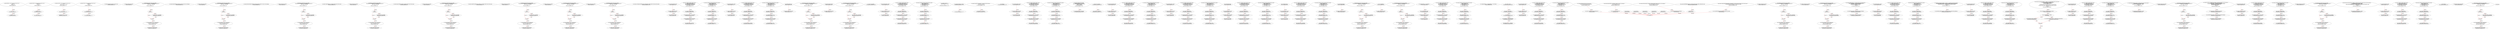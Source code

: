 digraph  {
13 [label="2_ function add(uint a, uint b) internal pure returns (uint c) {	 \n        c = a + b;\n        require(c >= a);\n    }\n13-function_definition-3-6", method="add(uint a,uint b)", type_label=function_definition];
31 [label="3_ c = a + b;\n31-expression_statement-4-4", method="add(uint a,uint b)", type_label=expression_statement];
37 [label="4_ require(c >= a);\n37-expression_statement-5-5", method="add(uint a,uint b)", type_label=expression_statement];
44 [label="6_ function sub(uint a, uint b) internal pure returns (uint c) {	 \n        require(b <= a);\n        c = a - b;\n    }\n44-function_definition-7-10", method="sub(uint a,uint b)", type_label=function_definition];
62 [label="7_ require(b <= a);\n62-expression_statement-8-8", method="sub(uint a,uint b)", type_label=expression_statement];
69 [label="8_ c = a - b;\n69-expression_statement-9-9", method="sub(uint a,uint b)", type_label=expression_statement];
75 [label="10_ function mul(uint a, uint b) internal pure returns (uint c) {	 \n        c = a * b;\n        require(a == 0 || c / a == b);\n    }\n75-function_definition-11-14", method="mul(uint a,uint b)", type_label=function_definition];
93 [label="11_ c = a * b;\n93-expression_statement-12-12", method="mul(uint a,uint b)", type_label=expression_statement];
99 [label="12_ require(a == 0 || c / a == b);\n99-expression_statement-13-13", method="mul(uint a,uint b)", type_label=expression_statement];
112 [label="14_ function div(uint a, uint b) internal pure returns (uint c) {	 \n        require(b > 0);\n        c = a / b;\n    }\n112-function_definition-15-18", method="div(uint a,uint b)", type_label=function_definition];
130 [label="15_ require(b > 0);\n130-expression_statement-16-16", method="div(uint a,uint b)", type_label=expression_statement];
137 [label="16_ c = a / b;\n137-expression_statement-17-17", method="div(uint a,uint b)", type_label=expression_statement];
146 [label="20_ function totalSupply() public view returns (uint);\n146-function_definition-21-21", method="totalSupply()", type_label=function_definition];
154 [label="21_ address payable winner_TOD17;\n154-new_variable-22-22", method="", type_label=new_variable];
158 [label="22_ function play_TOD17(bytes32 guess) public{\n       if (keccak256(abi.encode(guess)) == keccak256(abi.encode('hello'))) {\n            winner_TOD17 = msg.sender;\n        }\n    }\n158-function_definition-23-27", method="play_TOD17(bytes32 guess)", type_label=function_definition];
166 [label="23_ if\n166-if-24-26", method="play_TOD17(bytes32 guess)", type_label=if];
3236 [label="23_ end_if", method="play_TOD17(bytes32 guess)", type_label=end_if];
188 [label="24_ winner_TOD17 = msg.sender;\n188-expression_statement-25-25", method="play_TOD17(bytes32 guess)", type_label=expression_statement];
194 [label="27_ function getReward_TOD17() payable public{\n       winner_TOD17.transfer(msg.value);\n    }\n194-function_definition-28-30", method="getReward_TOD17()", type_label=function_definition];
199 [label="28_ winner_TOD17.transfer(msg.value);\n199-expression_statement-29-29", method="getReward_TOD17()", type_label=expression_statement];
208 [label="30_ function balanceOf(address tokenOwner) public view returns (uint balance);\n208-function_definition-31-31", method="balanceOf(address tokenOwner)", type_label=function_definition];
221 [label="31_ address payable winner_TOD37;\n221-new_variable-32-32", method="", type_label=new_variable];
225 [label="32_ function play_TOD37(bytes32 guess) public{\n       if (keccak256(abi.encode(guess)) == keccak256(abi.encode('hello'))) {\n            winner_TOD37 = msg.sender;\n        }\n    }\n225-function_definition-33-37", method="play_TOD37(bytes32 guess)", type_label=function_definition];
233 [label="33_ if\n233-if-34-36", method="play_TOD37(bytes32 guess)", type_label=if];
3303 [label="33_ end_if", method="play_TOD37(bytes32 guess)", type_label=end_if];
255 [label="34_ winner_TOD37 = msg.sender;\n255-expression_statement-35-35", method="play_TOD37(bytes32 guess)", type_label=expression_statement];
261 [label="37_ function getReward_TOD37() payable public{\n       winner_TOD37.transfer(msg.value);\n    }\n261-function_definition-38-40", method="getReward_TOD37()", type_label=function_definition];
266 [label="38_ winner_TOD37.transfer(msg.value);\n266-expression_statement-39-39", method="getReward_TOD37()", type_label=expression_statement];
275 [label="40_ function allowance(address tokenOwner, address spender) public view returns (uint remaining);\n275-function_definition-41-41", method="allowance(address tokenOwner,address spender)", type_label=function_definition];
292 [label="41_ address payable winner_TOD3;\n292-new_variable-42-42", method="", type_label=new_variable];
296 [label="42_ function play_TOD3(bytes32 guess) public{\n       if (keccak256(abi.encode(guess)) == keccak256(abi.encode('hello'))) {\n            winner_TOD3 = msg.sender;\n        }\n    }\n296-function_definition-43-47", method="play_TOD3(bytes32 guess)", type_label=function_definition];
304 [label="43_ if\n304-if-44-46", method="play_TOD3(bytes32 guess)", type_label=if];
3374 [label="43_ end_if", method="play_TOD3(bytes32 guess)", type_label=end_if];
326 [label="44_ winner_TOD3 = msg.sender;\n326-expression_statement-45-45", method="play_TOD3(bytes32 guess)", type_label=expression_statement];
332 [label="47_ function getReward_TOD3() payable public{\n       winner_TOD3.transfer(msg.value);\n    }\n332-function_definition-48-50", method="getReward_TOD3()", type_label=function_definition];
337 [label="48_ winner_TOD3.transfer(msg.value);\n337-expression_statement-49-49", method="getReward_TOD3()", type_label=expression_statement];
346 [label="50_ function transfer(address to, uint tokens) public returns (bool success);\n346-function_definition-51-51", method="transfer(address to,uint tokens)", type_label=function_definition];
362 [label="51_ address payable winner_TOD9;\n362-new_variable-52-52", method="", type_label=new_variable];
366 [label="52_ function play_TOD9(bytes32 guess) public{\n       if (keccak256(abi.encode(guess)) == keccak256(abi.encode('hello'))) {\n            winner_TOD9 = msg.sender;\n        }\n    }\n366-function_definition-53-57", method="play_TOD9(bytes32 guess)", type_label=function_definition];
374 [label="53_ if\n374-if-54-56", method="play_TOD9(bytes32 guess)", type_label=if];
3444 [label="53_ end_if", method="play_TOD9(bytes32 guess)", type_label=end_if];
396 [label="54_ winner_TOD9 = msg.sender;\n396-expression_statement-55-55", method="play_TOD9(bytes32 guess)", type_label=expression_statement];
402 [label="57_ function getReward_TOD9() payable public{\n       winner_TOD9.transfer(msg.value);\n    }\n402-function_definition-58-60", method="getReward_TOD9()", type_label=function_definition];
407 [label="58_ winner_TOD9.transfer(msg.value);\n407-expression_statement-59-59", method="getReward_TOD9()", type_label=expression_statement];
416 [label="60_ function approve(address spender, uint tokens) public returns (bool success);\n416-function_definition-61-61", method="approve(address spender,uint tokens)", type_label=function_definition];
432 [label="61_ address payable winner_TOD25;\n432-new_variable-62-62", method="", type_label=new_variable];
436 [label="62_ function play_TOD25(bytes32 guess) public{\n       if (keccak256(abi.encode(guess)) == keccak256(abi.encode('hello'))) {\n            winner_TOD25 = msg.sender;\n        }\n    }\n436-function_definition-63-67", method="play_TOD25(bytes32 guess)", type_label=function_definition];
444 [label="63_ if\n444-if-64-66", method="play_TOD25(bytes32 guess)", type_label=if];
3514 [label="63_ end_if", method="play_TOD25(bytes32 guess)", type_label=end_if];
466 [label="64_ winner_TOD25 = msg.sender;\n466-expression_statement-65-65", method="play_TOD25(bytes32 guess)", type_label=expression_statement];
472 [label="67_ function getReward_TOD25() payable public{\n       winner_TOD25.transfer(msg.value);\n    }\n472-function_definition-68-70", method="getReward_TOD25()", type_label=function_definition];
477 [label="68_ winner_TOD25.transfer(msg.value);\n477-expression_statement-69-69", method="getReward_TOD25()", type_label=expression_statement];
486 [label="70_ function transferFrom(address from, address to, uint tokens) public returns (bool success);\n486-function_definition-71-71", method="transferFrom(address from,address to,uint tokens)", type_label=function_definition];
506 [label="71_ address payable winner_TOD19;\n506-new_variable-72-72", method="", type_label=new_variable];
510 [label="72_ function play_TOD19(bytes32 guess) public{\n       if (keccak256(abi.encode(guess)) == keccak256(abi.encode('hello'))) {\n            winner_TOD19 = msg.sender;\n        }\n    }\n510-function_definition-73-77", method="play_TOD19(bytes32 guess)", type_label=function_definition];
518 [label="73_ if\n518-if-74-76", method="play_TOD19(bytes32 guess)", type_label=if];
3588 [label="73_ end_if", method="play_TOD19(bytes32 guess)", type_label=end_if];
540 [label="74_ winner_TOD19 = msg.sender;\n540-expression_statement-75-75", method="play_TOD19(bytes32 guess)", type_label=expression_statement];
546 [label="77_ function getReward_TOD19() payable public{\n       winner_TOD19.transfer(msg.value);\n    }\n546-function_definition-78-80", method="getReward_TOD19()", type_label=function_definition];
551 [label="78_ winner_TOD19.transfer(msg.value);\n551-expression_statement-79-79", method="getReward_TOD19()", type_label=expression_statement];
560 [label="80_ address payable winner_TOD27;\n560-new_variable-81-81", method="", type_label=new_variable];
564 [label="81_ function play_TOD27(bytes32 guess) public{\n       if (keccak256(abi.encode(guess)) == keccak256(abi.encode('hello'))) {\n            winner_TOD27 = msg.sender;\n        }\n    }\n564-function_definition-82-86", method="play_TOD27(bytes32 guess)", type_label=function_definition];
572 [label="82_ if\n572-if-83-85", method="play_TOD27(bytes32 guess)", type_label=if];
3642 [label="82_ end_if", method="play_TOD27(bytes32 guess)", type_label=end_if];
594 [label="83_ winner_TOD27 = msg.sender;\n594-expression_statement-84-84", method="play_TOD27(bytes32 guess)", type_label=expression_statement];
600 [label="86_ function getReward_TOD27() payable public{\n       winner_TOD27.transfer(msg.value);\n    }\n600-function_definition-87-89", method="getReward_TOD27()", type_label=function_definition];
605 [label="87_ winner_TOD27.transfer(msg.value);\n605-expression_statement-88-88", method="getReward_TOD27()", type_label=expression_statement];
628 [label="90_ address payable winner_TOD31;\n628-new_variable-91-91", method="", type_label=new_variable];
632 [label="91_ function play_TOD31(bytes32 guess) public{\n       if (keccak256(abi.encode(guess)) == keccak256(abi.encode('hello'))) {\n            winner_TOD31 = msg.sender;\n        }\n    }\n632-function_definition-92-96", method="play_TOD31(bytes32 guess)", type_label=function_definition];
640 [label="92_ if\n640-if-93-95", method="play_TOD31(bytes32 guess)", type_label=if];
3710 [label="92_ end_if", method="play_TOD31(bytes32 guess)", type_label=end_if];
662 [label="93_ winner_TOD31 = msg.sender;\n662-expression_statement-94-94", method="play_TOD31(bytes32 guess)", type_label=expression_statement];
668 [label="96_ function getReward_TOD31() payable public{\n       winner_TOD31.transfer(msg.value);\n    }\n668-function_definition-97-99", method="getReward_TOD31()", type_label=function_definition];
673 [label="97_ winner_TOD31.transfer(msg.value);\n673-expression_statement-98-98", method="getReward_TOD31()", type_label=expression_statement];
699 [label="102_ function receiveApproval(address from, uint256 tokens, address token, bytes memory data) public;\n699-function_definition-103-103", method="receiveApproval(address from,uint256 tokens,address token,bytes memory data)", type_label=function_definition];
718 [label="103_ bool claimed_TOD26 = false;\n718-new_variable-104-104", method="", type_label=new_variable];
724 [label="104_ address payable owner_TOD26;\n724-new_variable-105-105", method="", type_label=new_variable];
728 [label="105_ uint256 reward_TOD26;\n728-new_variable-106-106", method="", type_label=new_variable];
732 [label="106_ function setReward_TOD26() public payable {\n        require (!claimed_TOD26);\n        require(msg.sender == owner_TOD26);\n        owner_TOD26.transfer(reward_TOD26);\n        reward_TOD26 = msg.value;\n    }\n732-function_definition-107-112", method="setReward_TOD26()", type_label=function_definition];
737 [label="107_ require (!claimed_TOD26);\n737-expression_statement-108-108", method="setReward_TOD26()", type_label=expression_statement];
743 [label="108_ require(msg.sender == owner_TOD26);\n743-expression_statement-109-109", method="setReward_TOD26()", type_label=expression_statement];
752 [label="109_ owner_TOD26.transfer(reward_TOD26);\n752-expression_statement-110-110", method="setReward_TOD26()", type_label=expression_statement];
759 [label="110_ reward_TOD26 = msg.value;\n759-expression_statement-111-111", method="setReward_TOD26()", type_label=expression_statement];
765 [label="112_ function claimReward_TOD26(uint256 submission) public {\n        require (!claimed_TOD26);\n        require(submission < 10);\n        msg.sender.transfer(reward_TOD26);\n        claimed_TOD26 = true;\n    }\n765-function_definition-113-118", method="claimReward_TOD26(uint256 submission)", type_label=function_definition];
773 [label="113_ require (!claimed_TOD26);\n773-expression_statement-114-114", method="claimReward_TOD26(uint256 submission)", type_label=expression_statement];
779 [label="114_ require(submission < 10);\n779-expression_statement-115-115", method="claimReward_TOD26(uint256 submission)", type_label=expression_statement];
786 [label="115_ msg.sender.transfer(reward_TOD26);\n786-expression_statement-116-116", method="claimReward_TOD26(uint256 submission)", type_label=expression_statement];
795 [label="116_ claimed_TOD26 = true;\n795-expression_statement-117-117", method="claimReward_TOD26(uint256 submission)", type_label=expression_statement];
803 [label="120_ bool claimed_TOD34 = false;\n803-new_variable-121-121", method="", type_label=new_variable];
809 [label="121_ address payable owner_TOD34;\n809-new_variable-122-122", method="", type_label=new_variable];
813 [label="122_ uint256 reward_TOD34;\n813-new_variable-123-123", method="", type_label=new_variable];
817 [label="123_ function setReward_TOD34() public payable {\n        require (!claimed_TOD34);\n        require(msg.sender == owner_TOD34);\n        owner_TOD34.transfer(reward_TOD34);\n        reward_TOD34 = msg.value;\n    }\n817-function_definition-124-129", method="setReward_TOD34()", type_label=function_definition];
822 [label="124_ require (!claimed_TOD34);\n822-expression_statement-125-125", method="setReward_TOD34()", type_label=expression_statement];
828 [label="125_ require(msg.sender == owner_TOD34);\n828-expression_statement-126-126", method="setReward_TOD34()", type_label=expression_statement];
837 [label="126_ owner_TOD34.transfer(reward_TOD34);\n837-expression_statement-127-127", method="setReward_TOD34()", type_label=expression_statement];
844 [label="127_ reward_TOD34 = msg.value;\n844-expression_statement-128-128", method="setReward_TOD34()", type_label=expression_statement];
850 [label="129_ function claimReward_TOD34(uint256 submission) public {\n        require (!claimed_TOD34);\n        require(submission < 10);\n        msg.sender.transfer(reward_TOD34);\n        claimed_TOD34 = true;\n    }\n850-function_definition-130-135", method="claimReward_TOD34(uint256 submission)", type_label=function_definition];
858 [label="130_ require (!claimed_TOD34);\n858-expression_statement-131-131", method="claimReward_TOD34(uint256 submission)", type_label=expression_statement];
864 [label="131_ require(submission < 10);\n864-expression_statement-132-132", method="claimReward_TOD34(uint256 submission)", type_label=expression_statement];
871 [label="132_ msg.sender.transfer(reward_TOD34);\n871-expression_statement-133-133", method="claimReward_TOD34(uint256 submission)", type_label=expression_statement];
880 [label="133_ claimed_TOD34 = true;\n880-expression_statement-134-134", method="claimReward_TOD34(uint256 submission)", type_label=expression_statement];
885 [label="135_ address public owner;\n885-new_variable-136-136", method="", type_label=new_variable];
890 [label="136_ address payable winner_TOD21;\n890-new_variable-137-137", method="", type_label=new_variable];
894 [label="137_ function play_TOD21(bytes32 guess) public{\n       if (keccak256(abi.encode(guess)) == keccak256(abi.encode('hello'))) {\n            winner_TOD21 = msg.sender;\n        }\n    }\n894-function_definition-138-142", method="play_TOD21(bytes32 guess)", type_label=function_definition];
902 [label="138_ if\n902-if-139-141", method="play_TOD21(bytes32 guess)", type_label=if];
3972 [label="138_ end_if", method="play_TOD21(bytes32 guess)", type_label=end_if];
924 [label="139_ winner_TOD21 = msg.sender;\n924-expression_statement-140-140", method="play_TOD21(bytes32 guess)", type_label=expression_statement];
930 [label="142_ function getReward_TOD21() payable public{\n       winner_TOD21.transfer(msg.value);\n    }\n930-function_definition-143-145", method="getReward_TOD21()", type_label=function_definition];
935 [label="143_ winner_TOD21.transfer(msg.value);\n935-expression_statement-144-144", method="getReward_TOD21()", type_label=expression_statement];
944 [label="145_ address public newOwner;\n944-new_variable-146-146", method="", type_label=new_variable];
949 [label="146_ address payable winner_TOD13;\n949-new_variable-147-147", method="", type_label=new_variable];
953 [label="147_ function play_TOD13(bytes32 guess) public{\n       if (keccak256(abi.encode(guess)) == keccak256(abi.encode('hello'))) {\n            winner_TOD13 = msg.sender;\n        }\n    }\n953-function_definition-148-152", method="play_TOD13(bytes32 guess)", type_label=function_definition];
961 [label="148_ if\n961-if-149-151", method="play_TOD13(bytes32 guess)", type_label=if];
4031 [label="148_ end_if", method="play_TOD13(bytes32 guess)", type_label=end_if];
983 [label="149_ winner_TOD13 = msg.sender;\n983-expression_statement-150-150", method="play_TOD13(bytes32 guess)", type_label=expression_statement];
989 [label="152_ function getReward_TOD13() payable public{\n       winner_TOD13.transfer(msg.value);\n    }\n989-function_definition-153-155", method="getReward_TOD13()", type_label=function_definition];
994 [label="153_ winner_TOD13.transfer(msg.value);\n994-expression_statement-154-154", method="getReward_TOD13()", type_label=expression_statement];
1015 [label="157_ owner = msg.sender;\n1015-expression_statement-158-158", method="", type_label=expression_statement];
1021 [label="159_ bool claimed_TOD20 = false;\n1021-new_variable-160-160", method="", type_label=new_variable];
1027 [label="160_ address payable owner_TOD20;\n1027-new_variable-161-161", method="", type_label=new_variable];
1031 [label="161_ uint256 reward_TOD20;\n1031-new_variable-162-162", method="", type_label=new_variable];
1035 [label="162_ function setReward_TOD20() public payable {\n        require (!claimed_TOD20);\n        require(msg.sender == owner_TOD20);\n        owner_TOD20.transfer(reward_TOD20);\n        reward_TOD20 = msg.value;\n    }\n1035-function_definition-163-168", method="setReward_TOD20()", type_label=function_definition];
1040 [label="163_ require (!claimed_TOD20);\n1040-expression_statement-164-164", method="setReward_TOD20()", type_label=expression_statement];
1046 [label="164_ require(msg.sender == owner_TOD20);\n1046-expression_statement-165-165", method="setReward_TOD20()", type_label=expression_statement];
1055 [label="165_ owner_TOD20.transfer(reward_TOD20);\n1055-expression_statement-166-166", method="setReward_TOD20()", type_label=expression_statement];
1062 [label="166_ reward_TOD20 = msg.value;\n1062-expression_statement-167-167", method="setReward_TOD20()", type_label=expression_statement];
1068 [label="168_ function claimReward_TOD20(uint256 submission) public {\n        require (!claimed_TOD20);\n        require(submission < 10);\n        msg.sender.transfer(reward_TOD20);\n        claimed_TOD20 = true;\n    }\n1068-function_definition-169-174", method="claimReward_TOD20(uint256 submission)", type_label=function_definition];
1076 [label="169_ require (!claimed_TOD20);\n1076-expression_statement-170-170", method="claimReward_TOD20(uint256 submission)", type_label=expression_statement];
1082 [label="170_ require(submission < 10);\n1082-expression_statement-171-171", method="claimReward_TOD20(uint256 submission)", type_label=expression_statement];
1089 [label="171_ msg.sender.transfer(reward_TOD20);\n1089-expression_statement-172-172", method="claimReward_TOD20(uint256 submission)", type_label=expression_statement];
1098 [label="172_ claimed_TOD20 = true;\n1098-expression_statement-173-173", method="claimReward_TOD20(uint256 submission)", type_label=expression_statement];
1103 [label="174_ modifier onlyOwner {\n        require(msg.sender == owner);\n        _;\n    }\n1103-expression_statement-175-178", method="", type_label=expression_statement];
1106 [label="175_ require(msg.sender == owner);\n1106-expression_statement-176-176", method="", type_label=expression_statement];
1115 [label="176_ _;\n1115-expression_statement-177-177", method="", type_label=expression_statement];
1117 [label="178_ function transferOwnership(address _newOwner) public onlyOwner {\n        newOwner = _newOwner;\n    }\n1117-function_definition-179-181", method="transferOwnership(address _newOwner)", type_label=function_definition];
1124 [label="178_ onlyOwner\n1124-expression_statement-179-179", method="transferOwnership(address _newOwner)", type_label=expression_statement];
1127 [label="179_ newOwner = _newOwner;\n1127-expression_statement-180-180", method="transferOwnership(address _newOwner)", type_label=expression_statement];
1131 [label="181_ bool claimed_TOD32 = false;\n1131-new_variable-182-182", method="", type_label=new_variable];
1137 [label="182_ address payable owner_TOD32;\n1137-new_variable-183-183", method="", type_label=new_variable];
1141 [label="183_ uint256 reward_TOD32;\n1141-new_variable-184-184", method="", type_label=new_variable];
1145 [label="184_ function setReward_TOD32() public payable {\n        require (!claimed_TOD32);\n        require(msg.sender == owner_TOD32);\n        owner_TOD32.transfer(reward_TOD32);\n        reward_TOD32 = msg.value;\n    }\n1145-function_definition-185-190", method="setReward_TOD32()", type_label=function_definition];
1150 [label="185_ require (!claimed_TOD32);\n1150-expression_statement-186-186", method="setReward_TOD32()", type_label=expression_statement];
1156 [label="186_ require(msg.sender == owner_TOD32);\n1156-expression_statement-187-187", method="setReward_TOD32()", type_label=expression_statement];
1165 [label="187_ owner_TOD32.transfer(reward_TOD32);\n1165-expression_statement-188-188", method="setReward_TOD32()", type_label=expression_statement];
1172 [label="188_ reward_TOD32 = msg.value;\n1172-expression_statement-189-189", method="setReward_TOD32()", type_label=expression_statement];
1178 [label="190_ function claimReward_TOD32(uint256 submission) public {\n        require (!claimed_TOD32);\n        require(submission < 10);\n        msg.sender.transfer(reward_TOD32);\n        claimed_TOD32 = true;\n    }\n1178-function_definition-191-196", method="claimReward_TOD32(uint256 submission)", type_label=function_definition];
1186 [label="191_ require (!claimed_TOD32);\n1186-expression_statement-192-192", method="claimReward_TOD32(uint256 submission)", type_label=expression_statement];
1192 [label="192_ require(submission < 10);\n1192-expression_statement-193-193", method="claimReward_TOD32(uint256 submission)", type_label=expression_statement];
1199 [label="193_ msg.sender.transfer(reward_TOD32);\n1199-expression_statement-194-194", method="claimReward_TOD32(uint256 submission)", type_label=expression_statement];
1208 [label="194_ claimed_TOD32 = true;\n1208-expression_statement-195-195", method="claimReward_TOD32(uint256 submission)", type_label=expression_statement];
1213 [label="196_ function acceptOwnership() public {\n        require(msg.sender == newOwner);\n        emit OwnershipTransferred(owner, newOwner);	 \n        owner = newOwner;\n        newOwner = address(0);\n    }\n1213-function_definition-197-202", method="acceptOwnership()", type_label=function_definition];
1217 [label="197_ require(msg.sender == newOwner);\n1217-expression_statement-198-198", method="acceptOwnership()", type_label=expression_statement];
1232 [label="199_ owner = newOwner;\n1232-expression_statement-200-200", method="acceptOwnership()", type_label=expression_statement];
1236 [label="200_ newOwner = address(0);\n1236-expression_statement-201-201", method="acceptOwnership()", type_label=expression_statement];
1242 [label="202_ bool claimed_TOD38 = false;\n1242-new_variable-203-203", method="", type_label=new_variable];
1248 [label="203_ address payable owner_TOD38;\n1248-new_variable-204-204", method="", type_label=new_variable];
1252 [label="204_ uint256 reward_TOD38;\n1252-new_variable-205-205", method="", type_label=new_variable];
1256 [label="205_ function setReward_TOD38() public payable {\n        require (!claimed_TOD38);\n        require(msg.sender == owner_TOD38);\n        owner_TOD38.transfer(reward_TOD38);\n        reward_TOD38 = msg.value;\n    }\n1256-function_definition-206-211", method="setReward_TOD38()", type_label=function_definition];
1261 [label="206_ require (!claimed_TOD38);\n1261-expression_statement-207-207", method="setReward_TOD38()", type_label=expression_statement];
1267 [label="207_ require(msg.sender == owner_TOD38);\n1267-expression_statement-208-208", method="setReward_TOD38()", type_label=expression_statement];
1276 [label="208_ owner_TOD38.transfer(reward_TOD38);\n1276-expression_statement-209-209", method="setReward_TOD38()", type_label=expression_statement];
1283 [label="209_ reward_TOD38 = msg.value;\n1283-expression_statement-210-210", method="setReward_TOD38()", type_label=expression_statement];
1289 [label="211_ function claimReward_TOD38(uint256 submission) public {\n        require (!claimed_TOD38);\n        require(submission < 10);\n        msg.sender.transfer(reward_TOD38);\n        claimed_TOD38 = true;\n    }\n1289-function_definition-212-217", method="claimReward_TOD38(uint256 submission)", type_label=function_definition];
1297 [label="212_ require (!claimed_TOD38);\n1297-expression_statement-213-213", method="claimReward_TOD38(uint256 submission)", type_label=expression_statement];
1303 [label="213_ require(submission < 10);\n1303-expression_statement-214-214", method="claimReward_TOD38(uint256 submission)", type_label=expression_statement];
1310 [label="214_ msg.sender.transfer(reward_TOD38);\n1310-expression_statement-215-215", method="claimReward_TOD38(uint256 submission)", type_label=expression_statement];
1319 [label="215_ claimed_TOD38 = true;\n1319-expression_statement-216-216", method="claimReward_TOD38(uint256 submission)", type_label=expression_statement];
1338 [label="220_ bool claimed_TOD10 = false;\n1338-new_variable-221-221", method="", type_label=new_variable];
1344 [label="221_ address payable owner_TOD10;\n1344-new_variable-222-222", method="", type_label=new_variable];
1348 [label="222_ uint256 reward_TOD10;\n1348-new_variable-223-223", method="", type_label=new_variable];
1352 [label="223_ function setReward_TOD10() public payable {\n        require (!claimed_TOD10);\n        require(msg.sender == owner_TOD10);\n        owner_TOD10.transfer(reward_TOD10);\n        reward_TOD10 = msg.value;\n    }\n1352-function_definition-224-229", method="setReward_TOD10()", type_label=function_definition];
1357 [label="224_ require (!claimed_TOD10);\n1357-expression_statement-225-225", method="setReward_TOD10()", type_label=expression_statement];
1363 [label="225_ require(msg.sender == owner_TOD10);\n1363-expression_statement-226-226", method="setReward_TOD10()", type_label=expression_statement];
1372 [label="226_ owner_TOD10.transfer(reward_TOD10);\n1372-expression_statement-227-227", method="setReward_TOD10()", type_label=expression_statement];
1379 [label="227_ reward_TOD10 = msg.value;\n1379-expression_statement-228-228", method="setReward_TOD10()", type_label=expression_statement];
1385 [label="229_ function claimReward_TOD10(uint256 submission) public {\n        require (!claimed_TOD10);\n        require(submission < 10);\n        msg.sender.transfer(reward_TOD10);\n        claimed_TOD10 = true;\n    }\n1385-function_definition-230-235", method="claimReward_TOD10(uint256 submission)", type_label=function_definition];
1393 [label="230_ require (!claimed_TOD10);\n1393-expression_statement-231-231", method="claimReward_TOD10(uint256 submission)", type_label=expression_statement];
1399 [label="231_ require(submission < 10);\n1399-expression_statement-232-232", method="claimReward_TOD10(uint256 submission)", type_label=expression_statement];
1406 [label="232_ msg.sender.transfer(reward_TOD10);\n1406-expression_statement-233-233", method="claimReward_TOD10(uint256 submission)", type_label=expression_statement];
1415 [label="233_ claimed_TOD10 = true;\n1415-expression_statement-234-234", method="claimReward_TOD10(uint256 submission)", type_label=expression_statement];
1420 [label="235_ string public symbol;\n1420-new_variable-236-236", method="", type_label=new_variable];
1425 [label="236_ bool claimed_TOD22 = false;\n1425-new_variable-237-237", method="", type_label=new_variable];
1431 [label="237_ address payable owner_TOD22;\n1431-new_variable-238-238", method="", type_label=new_variable];
1435 [label="238_ uint256 reward_TOD22;\n1435-new_variable-239-239", method="", type_label=new_variable];
1439 [label="239_ function setReward_TOD22() public payable {\n        require (!claimed_TOD22);\n        require(msg.sender == owner_TOD22);\n        owner_TOD22.transfer(reward_TOD22);\n        reward_TOD22 = msg.value;\n    }\n1439-function_definition-240-245", method="setReward_TOD22()", type_label=function_definition];
1444 [label="240_ require (!claimed_TOD22);\n1444-expression_statement-241-241", method="setReward_TOD22()", type_label=expression_statement];
1450 [label="241_ require(msg.sender == owner_TOD22);\n1450-expression_statement-242-242", method="setReward_TOD22()", type_label=expression_statement];
1459 [label="242_ owner_TOD22.transfer(reward_TOD22);\n1459-expression_statement-243-243", method="setReward_TOD22()", type_label=expression_statement];
1466 [label="243_ reward_TOD22 = msg.value;\n1466-expression_statement-244-244", method="setReward_TOD22()", type_label=expression_statement];
1472 [label="245_ function claimReward_TOD22(uint256 submission) public {\n        require (!claimed_TOD22);\n        require(submission < 10);\n        msg.sender.transfer(reward_TOD22);\n        claimed_TOD22 = true;\n    }\n1472-function_definition-246-251", method="claimReward_TOD22(uint256 submission)", type_label=function_definition];
1480 [label="246_ require (!claimed_TOD22);\n1480-expression_statement-247-247", method="claimReward_TOD22(uint256 submission)", type_label=expression_statement];
1486 [label="247_ require(submission < 10);\n1486-expression_statement-248-248", method="claimReward_TOD22(uint256 submission)", type_label=expression_statement];
1493 [label="248_ msg.sender.transfer(reward_TOD22);\n1493-expression_statement-249-249", method="claimReward_TOD22(uint256 submission)", type_label=expression_statement];
1502 [label="249_ claimed_TOD22 = true;\n1502-expression_statement-250-250", method="claimReward_TOD22(uint256 submission)", type_label=expression_statement];
1507 [label="251_ string public  name;\n1507-new_variable-252-252", method="", type_label=new_variable];
1512 [label="252_ bool claimed_TOD12 = false;\n1512-new_variable-253-253", method="", type_label=new_variable];
1518 [label="253_ address payable owner_TOD12;\n1518-new_variable-254-254", method="", type_label=new_variable];
1522 [label="254_ uint256 reward_TOD12;\n1522-new_variable-255-255", method="", type_label=new_variable];
1526 [label="255_ function setReward_TOD12() public payable {\n        require (!claimed_TOD12);\n        require(msg.sender == owner_TOD12);\n        owner_TOD12.transfer(reward_TOD12);\n        reward_TOD12 = msg.value;\n    }\n1526-function_definition-256-261", method="setReward_TOD12()", type_label=function_definition];
1531 [label="256_ require (!claimed_TOD12);\n1531-expression_statement-257-257", method="setReward_TOD12()", type_label=expression_statement];
1537 [label="257_ require(msg.sender == owner_TOD12);\n1537-expression_statement-258-258", method="setReward_TOD12()", type_label=expression_statement];
1546 [label="258_ owner_TOD12.transfer(reward_TOD12);\n1546-expression_statement-259-259", method="setReward_TOD12()", type_label=expression_statement];
1553 [label="259_ reward_TOD12 = msg.value;\n1553-expression_statement-260-260", method="setReward_TOD12()", type_label=expression_statement];
1559 [label="261_ function claimReward_TOD12(uint256 submission) public {\n        require (!claimed_TOD12);\n        require(submission < 10);\n        msg.sender.transfer(reward_TOD12);\n        claimed_TOD12 = true;\n    }\n1559-function_definition-262-267", method="claimReward_TOD12(uint256 submission)", type_label=function_definition];
1567 [label="262_ require (!claimed_TOD12);\n1567-expression_statement-263-263", method="claimReward_TOD12(uint256 submission)", type_label=expression_statement];
1573 [label="263_ require(submission < 10);\n1573-expression_statement-264-264", method="claimReward_TOD12(uint256 submission)", type_label=expression_statement];
1580 [label="264_ msg.sender.transfer(reward_TOD12);\n1580-expression_statement-265-265", method="claimReward_TOD12(uint256 submission)", type_label=expression_statement];
1589 [label="265_ claimed_TOD12 = true;\n1589-expression_statement-266-266", method="claimReward_TOD12(uint256 submission)", type_label=expression_statement];
1594 [label="267_ uint8 public decimals;\n1594-new_variable-268-268", method="", type_label=new_variable];
1599 [label="268_ address payable winner_TOD11;\n1599-new_variable-269-269", method="", type_label=new_variable];
1603 [label="269_ function play_TOD11(bytes32 guess) public{\n       if (keccak256(abi.encode(guess)) == keccak256(abi.encode('hello'))) {\n            winner_TOD11 = msg.sender;\n        }\n    }\n1603-function_definition-270-274", method="play_TOD11(bytes32 guess)", type_label=function_definition];
1611 [label="270_ if\n1611-if-271-273", method="play_TOD11(bytes32 guess)", type_label=if];
4681 [label="270_ end_if", method="play_TOD11(bytes32 guess)", type_label=end_if];
1633 [label="271_ winner_TOD11 = msg.sender;\n1633-expression_statement-272-272", method="play_TOD11(bytes32 guess)", type_label=expression_statement];
1639 [label="274_ function getReward_TOD11() payable public{\n       winner_TOD11.transfer(msg.value);\n    }\n1639-function_definition-275-277", method="getReward_TOD11()", type_label=function_definition];
1644 [label="275_ winner_TOD11.transfer(msg.value);\n1644-expression_statement-276-276", method="getReward_TOD11()", type_label=expression_statement];
1653 [label="277_ uint _totalSupply;\n1653-new_variable-278-278", method="", type_label=new_variable];
1657 [label="278_ address payable winner_TOD1;\n1657-new_variable-279-279", method="", type_label=new_variable];
1661 [label="279_ function play_TOD1(bytes32 guess) public{\n       if (keccak256(abi.encode(guess)) == keccak256(abi.encode('hello'))) {\n            winner_TOD1 = msg.sender;\n        }\n    }\n1661-function_definition-280-284", method="play_TOD1(bytes32 guess)", type_label=function_definition];
1669 [label="280_ if\n1669-if-281-283", method="play_TOD1(bytes32 guess)", type_label=if];
4739 [label="280_ end_if", method="play_TOD1(bytes32 guess)", type_label=end_if];
1691 [label="281_ winner_TOD1 = msg.sender;\n1691-expression_statement-282-282", method="play_TOD1(bytes32 guess)", type_label=expression_statement];
1697 [label="284_ function getReward_TOD1() payable public{\n       winner_TOD1.transfer(msg.value);\n    }\n1697-function_definition-285-287", method="getReward_TOD1()", type_label=function_definition];
1702 [label="285_ winner_TOD1.transfer(msg.value);\n1702-expression_statement-286-286", method="getReward_TOD1()", type_label=expression_statement];
1711 [label="287_ mapping(address => uint) balances;\n1711-new_variable-288-288", method="", type_label=new_variable];
1717 [label="288_ bool claimed_TOD2 = false;\n1717-new_variable-289-289", method="", type_label=new_variable];
1723 [label="289_ address payable owner_TOD2;\n1723-new_variable-290-290", method="", type_label=new_variable];
1727 [label="290_ uint256 reward_TOD2;\n1727-new_variable-291-291", method="", type_label=new_variable];
1731 [label="291_ function setReward_TOD2() public payable {\n        require (!claimed_TOD2);\n        require(msg.sender == owner_TOD2);\n        owner_TOD2.transfer(reward_TOD2);\n        reward_TOD2 = msg.value;\n    }\n1731-function_definition-292-297", method="setReward_TOD2()", type_label=function_definition];
1736 [label="292_ require (!claimed_TOD2);\n1736-expression_statement-293-293", method="setReward_TOD2()", type_label=expression_statement];
1742 [label="293_ require(msg.sender == owner_TOD2);\n1742-expression_statement-294-294", method="setReward_TOD2()", type_label=expression_statement];
1751 [label="294_ owner_TOD2.transfer(reward_TOD2);\n1751-expression_statement-295-295", method="setReward_TOD2()", type_label=expression_statement];
1758 [label="295_ reward_TOD2 = msg.value;\n1758-expression_statement-296-296", method="setReward_TOD2()", type_label=expression_statement];
1764 [label="297_ function claimReward_TOD2(uint256 submission) public {\n        require (!claimed_TOD2);\n        require(submission < 10);\n        msg.sender.transfer(reward_TOD2);\n        claimed_TOD2 = true;\n    }\n1764-function_definition-298-303", method="claimReward_TOD2(uint256 submission)", type_label=function_definition];
1772 [label="298_ require (!claimed_TOD2);\n1772-expression_statement-299-299", method="claimReward_TOD2(uint256 submission)", type_label=expression_statement];
1778 [label="299_ require(submission < 10);\n1778-expression_statement-300-300", method="claimReward_TOD2(uint256 submission)", type_label=expression_statement];
1785 [label="300_ msg.sender.transfer(reward_TOD2);\n1785-expression_statement-301-301", method="claimReward_TOD2(uint256 submission)", type_label=expression_statement];
1794 [label="301_ claimed_TOD2 = true;\n1794-expression_statement-302-302", method="claimReward_TOD2(uint256 submission)", type_label=expression_statement];
1799 [label="303_ mapping(address => mapping(address => uint)) allowed;\n1799-new_variable-304-304", method="", type_label=new_variable];
1809 [label="305_ symbol = \"XQC\";\n1809-expression_statement-306-306", method="", type_label=expression_statement];
1814 [label="306_ name = \"Quras Token\";\n1814-expression_statement-307-307", method="", type_label=expression_statement];
1819 [label="307_ decimals = 8;\n1819-expression_statement-308-308", method="", type_label=expression_statement];
1823 [label="308_ _totalSupply = 88888888800000000;\n1823-expression_statement-309-309", method="", type_label=expression_statement];
1827 [label="309_ balances[owner] = _totalSupply;\n1827-expression_statement-310-310", method="", type_label=expression_statement];
1843 [label="312_ bool claimed_TOD4 = false;\n1843-new_variable-313-313", method="", type_label=new_variable];
1849 [label="313_ address payable owner_TOD4;\n1849-new_variable-314-314", method="", type_label=new_variable];
1853 [label="314_ uint256 reward_TOD4;\n1853-new_variable-315-315", method="", type_label=new_variable];
1857 [label="315_ function setReward_TOD4() public payable {\n        require (!claimed_TOD4);\n        require(msg.sender == owner_TOD4);\n        owner_TOD4.transfer(reward_TOD4);\n        reward_TOD4 = msg.value;\n    }\n1857-function_definition-316-321", method="setReward_TOD4()", type_label=function_definition];
1862 [label="316_ require (!claimed_TOD4);\n1862-expression_statement-317-317", method="setReward_TOD4()", type_label=expression_statement];
1868 [label="317_ require(msg.sender == owner_TOD4);\n1868-expression_statement-318-318", method="setReward_TOD4()", type_label=expression_statement];
1877 [label="318_ owner_TOD4.transfer(reward_TOD4);\n1877-expression_statement-319-319", method="setReward_TOD4()", type_label=expression_statement];
1884 [label="319_ reward_TOD4 = msg.value;\n1884-expression_statement-320-320", method="setReward_TOD4()", type_label=expression_statement];
1890 [label="321_ function claimReward_TOD4(uint256 submission) public {\n        require (!claimed_TOD4);\n        require(submission < 10);\n        msg.sender.transfer(reward_TOD4);\n        claimed_TOD4 = true;\n    }\n1890-function_definition-322-327", method="claimReward_TOD4(uint256 submission)", type_label=function_definition];
1898 [label="322_ require (!claimed_TOD4);\n1898-expression_statement-323-323", method="claimReward_TOD4(uint256 submission)", type_label=expression_statement];
1904 [label="323_ require(submission < 10);\n1904-expression_statement-324-324", method="claimReward_TOD4(uint256 submission)", type_label=expression_statement];
1911 [label="324_ msg.sender.transfer(reward_TOD4);\n1911-expression_statement-325-325", method="claimReward_TOD4(uint256 submission)", type_label=expression_statement];
1920 [label="325_ claimed_TOD4 = true;\n1920-expression_statement-326-326", method="claimReward_TOD4(uint256 submission)", type_label=expression_statement];
1925 [label="327_ function totalSupply() public view returns (uint) {		 \n        return _totalSupply.sub(balances[address(0)]);\n    }\n1925-function_definition-328-330", method="totalSupply()", type_label=function_definition];
1934 [label="328_ return _totalSupply.sub(balances[address(0)]);\n1934-return-329-329", method="totalSupply()", type_label=return];
1945 [label="330_ address payable winner_TOD7;\n1945-new_variable-331-331", method="", type_label=new_variable];
1949 [label="331_ function play_TOD7(bytes32 guess) public{\n       if (keccak256(abi.encode(guess)) == keccak256(abi.encode('hello'))) {\n            winner_TOD7 = msg.sender;\n        }\n    }\n1949-function_definition-332-336", method="play_TOD7(bytes32 guess)", type_label=function_definition];
1957 [label="332_ if\n1957-if-333-335", method="play_TOD7(bytes32 guess)", type_label=if];
5027 [label="332_ end_if", method="play_TOD7(bytes32 guess)", type_label=end_if];
1979 [label="333_ winner_TOD7 = msg.sender;\n1979-expression_statement-334-334", method="play_TOD7(bytes32 guess)", type_label=expression_statement];
1985 [label="336_ function getReward_TOD7() payable public{\n       winner_TOD7.transfer(msg.value);\n    }\n1985-function_definition-337-339", method="getReward_TOD7()", type_label=function_definition];
1990 [label="337_ winner_TOD7.transfer(msg.value);\n1990-expression_statement-338-338", method="getReward_TOD7()", type_label=expression_statement];
1999 [label="339_ function balanceOf(address tokenOwner) public view returns (uint balance) {		 \n        return balances[tokenOwner];\n    }\n1999-function_definition-340-342", method="balanceOf(address tokenOwner)", type_label=function_definition];
2013 [label="340_ return balances[tokenOwner];\n2013-return-341-341", method="balanceOf(address tokenOwner)", type_label=return];
2017 [label="342_ address payable winner_TOD23;\n2017-new_variable-343-343", method="", type_label=new_variable];
2021 [label="343_ function play_TOD23(bytes32 guess) public{\n       if (keccak256(abi.encode(guess)) == keccak256(abi.encode('hello'))) {\n            winner_TOD23 = msg.sender;\n        }\n    }\n2021-function_definition-344-348", method="play_TOD23(bytes32 guess)", type_label=function_definition];
2029 [label="344_ if\n2029-if-345-347", method="play_TOD23(bytes32 guess)", type_label=if];
5099 [label="344_ end_if", method="play_TOD23(bytes32 guess)", type_label=end_if];
2051 [label="345_ winner_TOD23 = msg.sender;\n2051-expression_statement-346-346", method="play_TOD23(bytes32 guess)", type_label=expression_statement];
2057 [label="348_ function getReward_TOD23() payable public{\n       winner_TOD23.transfer(msg.value);\n    }\n2057-function_definition-349-351", method="getReward_TOD23()", type_label=function_definition];
2062 [label="349_ winner_TOD23.transfer(msg.value);\n2062-expression_statement-350-350", method="getReward_TOD23()", type_label=expression_statement];
2071 [label="351_ function transfer(address to, uint tokens) public returns (bool success) {\n        balances[msg.sender] = balances[msg.sender].sub(tokens);\n        balances[to] = balances[to].add(tokens);\n        emit Transfer(msg.sender, to, tokens);		 \n        return true;\n    }\n2071-function_definition-352-357", method="transfer(address to,uint tokens)", type_label=function_definition];
2088 [label="352_ balances[msg.sender] = balances[msg.sender].sub(tokens);\n2088-expression_statement-353-353", method="transfer(address to,uint tokens)", type_label=expression_statement];
2105 [label="353_ balances[to] = balances[to].add(tokens);\n2105-expression_statement-354-354", method="transfer(address to,uint tokens)", type_label=expression_statement];
2128 [label="355_ return true;\n2128-return-356-356", method="transfer(address to,uint tokens)", type_label=return];
2131 [label="357_ bool claimed_TOD14 = false;\n2131-new_variable-358-358", method="", type_label=new_variable];
2137 [label="358_ address payable owner_TOD14;\n2137-new_variable-359-359", method="", type_label=new_variable];
2141 [label="359_ uint256 reward_TOD14;\n2141-new_variable-360-360", method="", type_label=new_variable];
2145 [label="360_ function setReward_TOD14() public payable {\n        require (!claimed_TOD14);\n        require(msg.sender == owner_TOD14);\n        owner_TOD14.transfer(reward_TOD14);\n        reward_TOD14 = msg.value;\n    }\n2145-function_definition-361-366", method="setReward_TOD14()", type_label=function_definition];
2150 [label="361_ require (!claimed_TOD14);\n2150-expression_statement-362-362", method="setReward_TOD14()", type_label=expression_statement];
2156 [label="362_ require(msg.sender == owner_TOD14);\n2156-expression_statement-363-363", method="setReward_TOD14()", type_label=expression_statement];
2165 [label="363_ owner_TOD14.transfer(reward_TOD14);\n2165-expression_statement-364-364", method="setReward_TOD14()", type_label=expression_statement];
2172 [label="364_ reward_TOD14 = msg.value;\n2172-expression_statement-365-365", method="setReward_TOD14()", type_label=expression_statement];
2178 [label="366_ function claimReward_TOD14(uint256 submission) public {\n        require (!claimed_TOD14);\n        require(submission < 10);\n        msg.sender.transfer(reward_TOD14);\n        claimed_TOD14 = true;\n    }\n2178-function_definition-367-372", method="claimReward_TOD14(uint256 submission)", type_label=function_definition];
2186 [label="367_ require (!claimed_TOD14);\n2186-expression_statement-368-368", method="claimReward_TOD14(uint256 submission)", type_label=expression_statement];
2192 [label="368_ require(submission < 10);\n2192-expression_statement-369-369", method="claimReward_TOD14(uint256 submission)", type_label=expression_statement];
2199 [label="369_ msg.sender.transfer(reward_TOD14);\n2199-expression_statement-370-370", method="claimReward_TOD14(uint256 submission)", type_label=expression_statement];
2208 [label="370_ claimed_TOD14 = true;\n2208-expression_statement-371-371", method="claimReward_TOD14(uint256 submission)", type_label=expression_statement];
2213 [label="372_ function increaseApproval(address _spender, uint _addedValue) public returns (bool) {\n        allowed[msg.sender][_spender] = allowed[msg.sender][_spender].add(_addedValue);\n        emit Approval(msg.sender, _spender, allowed[msg.sender][_spender]);\n        return true;\n    }\n2213-function_definition-373-377", method="increaseApproval(address _spender,uint _addedValue)", type_label=function_definition];
2229 [label="373_ allowed[msg.sender][_spender] = allowed[msg.sender][_spender].add(_addedValue);\n2229-expression_statement-374-374", method="increaseApproval(address _spender,uint _addedValue)", type_label=expression_statement];
2266 [label="375_ return true;\n2266-return-376-376", method="increaseApproval(address _spender,uint _addedValue)", type_label=return];
2269 [label="377_ bool claimed_TOD30 = false;\n2269-new_variable-378-378", method="", type_label=new_variable];
2275 [label="378_ address payable owner_TOD30;\n2275-new_variable-379-379", method="", type_label=new_variable];
2279 [label="379_ uint256 reward_TOD30;\n2279-new_variable-380-380", method="", type_label=new_variable];
2283 [label="380_ function setReward_TOD30() public payable {\n        require (!claimed_TOD30);\n        require(msg.sender == owner_TOD30);\n        owner_TOD30.transfer(reward_TOD30);\n        reward_TOD30 = msg.value;\n    }\n2283-function_definition-381-386", method="setReward_TOD30()", type_label=function_definition];
2288 [label="381_ require (!claimed_TOD30);\n2288-expression_statement-382-382", method="setReward_TOD30()", type_label=expression_statement];
2294 [label="382_ require(msg.sender == owner_TOD30);\n2294-expression_statement-383-383", method="setReward_TOD30()", type_label=expression_statement];
2303 [label="383_ owner_TOD30.transfer(reward_TOD30);\n2303-expression_statement-384-384", method="setReward_TOD30()", type_label=expression_statement];
2310 [label="384_ reward_TOD30 = msg.value;\n2310-expression_statement-385-385", method="setReward_TOD30()", type_label=expression_statement];
2316 [label="386_ function claimReward_TOD30(uint256 submission) public {\n        require (!claimed_TOD30);\n        require(submission < 10);\n        msg.sender.transfer(reward_TOD30);\n        claimed_TOD30 = true;\n    }\n2316-function_definition-387-392", method="claimReward_TOD30(uint256 submission)", type_label=function_definition];
2324 [label="387_ require (!claimed_TOD30);\n2324-expression_statement-388-388", method="claimReward_TOD30(uint256 submission)", type_label=expression_statement];
2330 [label="388_ require(submission < 10);\n2330-expression_statement-389-389", method="claimReward_TOD30(uint256 submission)", type_label=expression_statement];
2337 [label="389_ msg.sender.transfer(reward_TOD30);\n2337-expression_statement-390-390", method="claimReward_TOD30(uint256 submission)", type_label=expression_statement];
2346 [label="390_ claimed_TOD30 = true;\n2346-expression_statement-391-391", method="claimReward_TOD30(uint256 submission)", type_label=expression_statement];
2351 [label="392_ function decreaseApproval(address _spender, uint _subtractedValue) public returns (bool) {\n        uint oldValue = allowed[msg.sender][_spender];\n        if (_subtractedValue > oldValue) {\n            allowed[msg.sender][_spender] = 0;\n        } else {\n            allowed[msg.sender][_spender] = oldValue.sub(_subtractedValue);\n        }\n        emit Approval(msg.sender, _spender, allowed[msg.sender][_spender]);\n        return true;\n    }\n2351-function_definition-393-402", method="decreaseApproval(address _spender,uint _subtractedValue)", type_label=function_definition];
2367 [label="393_ uint oldValue = allowed[msg.sender][_spender];\n2367-new_variable-394-394", method="decreaseApproval(address _spender,uint _subtractedValue)", type_label=new_variable];
2379 [label="394_ if__subtractedValue > oldValue\n2379-if-395-399", method="decreaseApproval(address _spender,uint _subtractedValue)", type_label=if];
5449 [label="394_ end_if", method="decreaseApproval(address _spender,uint _subtractedValue)", type_label=end_if];
2384 [label="395_ allowed[msg.sender][_spender] = 0;\n2384-expression_statement-396-396", method="decreaseApproval(address _spender,uint _subtractedValue)", type_label=expression_statement];
2395 [label="397_ allowed[msg.sender][_spender] = oldValue.sub(_subtractedValue);\n2395-expression_statement-398-398", method="decreaseApproval(address _spender,uint _subtractedValue)", type_label=expression_statement];
2426 [label="400_ return true;\n2426-return-401-401", method="decreaseApproval(address _spender,uint _subtractedValue)", type_label=return];
2429 [label="402_ bool claimed_TOD8 = false;\n2429-new_variable-403-403", method="", type_label=new_variable];
2435 [label="403_ address payable owner_TOD8;\n2435-new_variable-404-404", method="", type_label=new_variable];
2439 [label="404_ uint256 reward_TOD8;\n2439-new_variable-405-405", method="", type_label=new_variable];
2443 [label="405_ function setReward_TOD8() public payable {\n        require (!claimed_TOD8);\n        require(msg.sender == owner_TOD8);\n        owner_TOD8.transfer(reward_TOD8);\n        reward_TOD8 = msg.value;\n    }\n2443-function_definition-406-411", method="setReward_TOD8()", type_label=function_definition];
2448 [label="406_ require (!claimed_TOD8);\n2448-expression_statement-407-407", method="setReward_TOD8()", type_label=expression_statement];
2454 [label="407_ require(msg.sender == owner_TOD8);\n2454-expression_statement-408-408", method="setReward_TOD8()", type_label=expression_statement];
2463 [label="408_ owner_TOD8.transfer(reward_TOD8);\n2463-expression_statement-409-409", method="setReward_TOD8()", type_label=expression_statement];
2470 [label="409_ reward_TOD8 = msg.value;\n2470-expression_statement-410-410", method="setReward_TOD8()", type_label=expression_statement];
2476 [label="411_ function claimReward_TOD8(uint256 submission) public {\n        require (!claimed_TOD8);\n        require(submission < 10);\n        msg.sender.transfer(reward_TOD8);\n        claimed_TOD8 = true;\n    }\n2476-function_definition-412-417", method="claimReward_TOD8(uint256 submission)", type_label=function_definition];
2484 [label="412_ require (!claimed_TOD8);\n2484-expression_statement-413-413", method="claimReward_TOD8(uint256 submission)", type_label=expression_statement];
2490 [label="413_ require(submission < 10);\n2490-expression_statement-414-414", method="claimReward_TOD8(uint256 submission)", type_label=expression_statement];
2497 [label="414_ msg.sender.transfer(reward_TOD8);\n2497-expression_statement-415-415", method="claimReward_TOD8(uint256 submission)", type_label=expression_statement];
2506 [label="415_ claimed_TOD8 = true;\n2506-expression_statement-416-416", method="claimReward_TOD8(uint256 submission)", type_label=expression_statement];
2511 [label="417_ function approve(address spender, uint tokens) public returns (bool success) {\n        allowed[msg.sender][spender] = tokens;\n        emit Approval(msg.sender, spender, tokens);		 \n        return true;\n    }\n2511-function_definition-418-422", method="approve(address spender,uint tokens)", type_label=function_definition];
2528 [label="418_ allowed[msg.sender][spender] = tokens;\n2528-expression_statement-419-419", method="approve(address spender,uint tokens)", type_label=expression_statement];
2548 [label="420_ return true;\n2548-return-421-421", method="approve(address spender,uint tokens)", type_label=return];
2551 [label="422_ address payable winner_TOD39;\n2551-new_variable-423-423", method="", type_label=new_variable];
2555 [label="423_ function play_TOD39(bytes32 guess) public{\n       if (keccak256(abi.encode(guess)) == keccak256(abi.encode('hello'))) {\n            winner_TOD39 = msg.sender;\n        }\n    }\n2555-function_definition-424-428", method="play_TOD39(bytes32 guess)", type_label=function_definition];
2563 [label="424_ if\n2563-if-425-427", method="play_TOD39(bytes32 guess)", type_label=if];
5633 [label="424_ end_if", method="play_TOD39(bytes32 guess)", type_label=end_if];
2585 [label="425_ winner_TOD39 = msg.sender;\n2585-expression_statement-426-426", method="play_TOD39(bytes32 guess)", type_label=expression_statement];
2591 [label="428_ function getReward_TOD39() payable public{\n       winner_TOD39.transfer(msg.value);\n    }\n2591-function_definition-429-431", method="getReward_TOD39()", type_label=function_definition];
2596 [label="429_ winner_TOD39.transfer(msg.value);\n2596-expression_statement-430-430", method="getReward_TOD39()", type_label=expression_statement];
2605 [label="431_ function transferFrom(address from, address to, uint tokens) public returns (bool success) {\n        balances[from] = balances[from].sub(tokens);\n        allowed[from][msg.sender] = allowed[from][msg.sender].sub(tokens);\n        balances[to] = balances[to].add(tokens);\n        emit Transfer(from, to, tokens);		 \n        return true;\n    }\n2605-function_definition-432-438", method="transferFrom(address from,address to,uint tokens)", type_label=function_definition];
2626 [label="432_ balances[from] = balances[from].sub(tokens);\n2626-expression_statement-433-433", method="transferFrom(address from,address to,uint tokens)", type_label=expression_statement];
2639 [label="433_ allowed[from][msg.sender] = allowed[from][msg.sender].sub(tokens);\n2639-expression_statement-434-434", method="transferFrom(address from,address to,uint tokens)", type_label=expression_statement];
2660 [label="434_ balances[to] = balances[to].add(tokens);\n2660-expression_statement-435-435", method="transferFrom(address from,address to,uint tokens)", type_label=expression_statement];
2681 [label="436_ return true;\n2681-return-437-437", method="transferFrom(address from,address to,uint tokens)", type_label=return];
2684 [label="438_ bool claimed_TOD36 = false;\n2684-new_variable-439-439", method="", type_label=new_variable];
2690 [label="439_ address payable owner_TOD36;\n2690-new_variable-440-440", method="", type_label=new_variable];
2694 [label="440_ uint256 reward_TOD36;\n2694-new_variable-441-441", method="", type_label=new_variable];
2698 [label="441_ function setReward_TOD36() public payable {\n        require (!claimed_TOD36);\n        require(msg.sender == owner_TOD36);\n        owner_TOD36.transfer(reward_TOD36);\n        reward_TOD36 = msg.value;\n    }\n2698-function_definition-442-447", method="setReward_TOD36()", type_label=function_definition];
2703 [label="442_ require (!claimed_TOD36);\n2703-expression_statement-443-443", method="setReward_TOD36()", type_label=expression_statement];
2709 [label="443_ require(msg.sender == owner_TOD36);\n2709-expression_statement-444-444", method="setReward_TOD36()", type_label=expression_statement];
2718 [label="444_ owner_TOD36.transfer(reward_TOD36);\n2718-expression_statement-445-445", method="setReward_TOD36()", type_label=expression_statement];
2725 [label="445_ reward_TOD36 = msg.value;\n2725-expression_statement-446-446", method="setReward_TOD36()", type_label=expression_statement];
2731 [label="447_ function claimReward_TOD36(uint256 submission) public {\n        require (!claimed_TOD36);\n        require(submission < 10);\n        msg.sender.transfer(reward_TOD36);\n        claimed_TOD36 = true;\n    }\n2731-function_definition-448-453", method="claimReward_TOD36(uint256 submission)", type_label=function_definition];
2739 [label="448_ require (!claimed_TOD36);\n2739-expression_statement-449-449", method="claimReward_TOD36(uint256 submission)", type_label=expression_statement];
2745 [label="449_ require(submission < 10);\n2745-expression_statement-450-450", method="claimReward_TOD36(uint256 submission)", type_label=expression_statement];
2752 [label="450_ msg.sender.transfer(reward_TOD36);\n2752-expression_statement-451-451", method="claimReward_TOD36(uint256 submission)", type_label=expression_statement];
2761 [label="451_ claimed_TOD36 = true;\n2761-expression_statement-452-452", method="claimReward_TOD36(uint256 submission)", type_label=expression_statement];
2766 [label="453_ function allowance(address tokenOwner, address spender) public view returns (uint remaining) {		 \n        return allowed[tokenOwner][spender];\n    }\n2766-function_definition-454-456", method="allowance(address tokenOwner,address spender)", type_label=function_definition];
2784 [label="454_ return allowed[tokenOwner][spender];\n2784-return-455-455", method="allowance(address tokenOwner,address spender)", type_label=return];
2790 [label="456_ address payable winner_TOD35;\n2790-new_variable-457-457", method="", type_label=new_variable];
2794 [label="457_ function play_TOD35(bytes32 guess) public{\n       if (keccak256(abi.encode(guess)) == keccak256(abi.encode('hello'))) {\n            winner_TOD35 = msg.sender;\n        }\n    }\n2794-function_definition-458-462", method="play_TOD35(bytes32 guess)", type_label=function_definition];
2802 [label="458_ if\n2802-if-459-461", method="play_TOD35(bytes32 guess)", type_label=if];
5872 [label="458_ end_if", method="play_TOD35(bytes32 guess)", type_label=end_if];
2824 [label="459_ winner_TOD35 = msg.sender;\n2824-expression_statement-460-460", method="play_TOD35(bytes32 guess)", type_label=expression_statement];
2830 [label="462_ function getReward_TOD35() payable public{\n       winner_TOD35.transfer(msg.value);\n    }\n2830-function_definition-463-465", method="getReward_TOD35()", type_label=function_definition];
2835 [label="463_ winner_TOD35.transfer(msg.value);\n2835-expression_statement-464-464", method="getReward_TOD35()", type_label=expression_statement];
2844 [label="465_ function approveAndCall(address spender, uint tokens, bytes memory data) public returns (bool success) {\n        allowed[msg.sender][spender] = tokens;\n        emit Approval(msg.sender, spender, tokens);		 \n        ApproveAndCallFallBack(spender).receiveApproval(msg.sender, tokens, address(this), data);\n        return true;\n    }\n2844-function_definition-466-471", method="approveAndCall(address spender,uint tokens,bytes memory data)", type_label=function_definition];
2865 [label="466_ allowed[msg.sender][spender] = tokens;\n2865-expression_statement-467-467", method="approveAndCall(address spender,uint tokens,bytes memory data)", type_label=expression_statement];
2885 [label="468_ ApproveAndCallFallBack(spender).receiveApproval(msg.sender, tokens, address(this), data);\n2885-expression_statement-469-469", method="approveAndCall(address spender,uint tokens,bytes memory data)", type_label=expression_statement];
2905 [label="469_ return true;\n2905-return-470-470", method="approveAndCall(address spender,uint tokens,bytes memory data)", type_label=return];
2908 [label="471_ bool claimed_TOD40 = false;\n2908-new_variable-472-472", method="", type_label=new_variable];
2914 [label="472_ address payable owner_TOD40;\n2914-new_variable-473-473", method="", type_label=new_variable];
2918 [label="473_ uint256 reward_TOD40;\n2918-new_variable-474-474", method="", type_label=new_variable];
2922 [label="474_ function setReward_TOD40() public payable {\n        require (!claimed_TOD40);\n        require(msg.sender == owner_TOD40);\n        owner_TOD40.transfer(reward_TOD40);\n        reward_TOD40 = msg.value;\n    }\n2922-function_definition-475-480", method="setReward_TOD40()", type_label=function_definition];
2927 [label="475_ require (!claimed_TOD40);\n2927-expression_statement-476-476", method="setReward_TOD40()", type_label=expression_statement];
2933 [label="476_ require(msg.sender == owner_TOD40);\n2933-expression_statement-477-477", method="setReward_TOD40()", type_label=expression_statement];
2942 [label="477_ owner_TOD40.transfer(reward_TOD40);\n2942-expression_statement-478-478", method="setReward_TOD40()", type_label=expression_statement];
2949 [label="478_ reward_TOD40 = msg.value;\n2949-expression_statement-479-479", method="setReward_TOD40()", type_label=expression_statement];
2955 [label="480_ function claimReward_TOD40(uint256 submission) public {\n        require (!claimed_TOD40);\n        require(submission < 10);\n        msg.sender.transfer(reward_TOD40);\n        claimed_TOD40 = true;\n    }\n2955-function_definition-481-486", method="claimReward_TOD40(uint256 submission)", type_label=function_definition];
2963 [label="481_ require (!claimed_TOD40);\n2963-expression_statement-482-482", method="claimReward_TOD40(uint256 submission)", type_label=expression_statement];
2969 [label="482_ require(submission < 10);\n2969-expression_statement-483-483", method="claimReward_TOD40(uint256 submission)", type_label=expression_statement];
2976 [label="483_ msg.sender.transfer(reward_TOD40);\n2976-expression_statement-484-484", method="claimReward_TOD40(uint256 submission)", type_label=expression_statement];
2985 [label="484_ claimed_TOD40 = true;\n2985-expression_statement-485-485", method="claimReward_TOD40(uint256 submission)", type_label=expression_statement];
2990 [label="486_ function transferAnyERC20Token(address tokenAddress, uint tokens) public onlyOwner returns (bool success) {\n        return ERC20Interface(tokenAddress).transfer(owner, tokens);\n    }\n2990-function_definition-487-489", method="transferAnyERC20Token(address tokenAddress,uint tokens)", type_label=function_definition];
3001 [label="486_ onlyOwner\n3001-expression_statement-487-487", method="transferAnyERC20Token(address tokenAddress,uint tokens)", type_label=expression_statement];
3009 [label="487_ return ERC20Interface(tokenAddress).transfer(owner, tokens);\n3009-return-488-488", method="transferAnyERC20Token(address tokenAddress,uint tokens)", type_label=return];
3021 [label="489_ address payable winner_TOD33;\n3021-new_variable-490-490", method="", type_label=new_variable];
3025 [label="490_ function play_TOD33(bytes32 guess) public{\n       if (keccak256(abi.encode(guess)) == keccak256(abi.encode('hello'))) {\n            winner_TOD33 = msg.sender;\n        }\n    }\n3025-function_definition-491-495", method="play_TOD33(bytes32 guess)", type_label=function_definition];
3033 [label="491_ if\n3033-if-492-494", method="play_TOD33(bytes32 guess)", type_label=if];
6103 [label="491_ end_if", method="play_TOD33(bytes32 guess)", type_label=end_if];
3055 [label="492_ winner_TOD33 = msg.sender;\n3055-expression_statement-493-493", method="play_TOD33(bytes32 guess)", type_label=expression_statement];
3061 [label="495_ function getReward_TOD33() payable public{\n       winner_TOD33.transfer(msg.value);\n    }\n3061-function_definition-496-498", method="getReward_TOD33()", type_label=function_definition];
3066 [label="496_ winner_TOD33.transfer(msg.value);\n3066-expression_statement-497-497", method="getReward_TOD33()", type_label=expression_statement];
1 [label="0_ start_node", method="", type_label=start];
2 [label="0_ exit_node", method="", type_label=exit];
2410;
13 -> 31  [color=red, controlflow_type=next_line, edge_type=CFG_edge, key=0, label=next_line];
31 -> 37  [color=red, controlflow_type=next_line, edge_type=CFG_edge, key=0, label=next_line];
44 -> 62  [color=red, controlflow_type=next_line, edge_type=CFG_edge, key=0, label=next_line];
62 -> 69  [color=red, controlflow_type=next_line, edge_type=CFG_edge, key=0, label=next_line];
75 -> 93  [color=red, controlflow_type=next_line, edge_type=CFG_edge, key=0, label=next_line];
93 -> 99  [color=red, controlflow_type=next_line, edge_type=CFG_edge, key=0, label=next_line];
112 -> 130  [color=red, controlflow_type=next_line, edge_type=CFG_edge, key=0, label=next_line];
130 -> 137  [color=red, controlflow_type=next_line, edge_type=CFG_edge, key=0, label=next_line];
158 -> 166  [color=red, controlflow_type=next_line, edge_type=CFG_edge, key=0, label=next_line];
166 -> 188  [color=red, controlflow_type=pos_next, edge_type=CFG_edge, key=0, label=pos_next];
166 -> 3236  [color=red, controlflow_type=neg_next, edge_type=CFG_edge, key=0, label=neg_next];
3236 -> 194  [color=red, controlflow_type=next_line, edge_type=CFG_edge, key=0, label=next_line];
188 -> 3236  [color=red, controlflow_type=end_if, edge_type=CFG_edge, key=0, label=end_if];
194 -> 199  [color=red, controlflow_type=next_line, edge_type=CFG_edge, key=0, label=next_line];
225 -> 233  [color=red, controlflow_type=next_line, edge_type=CFG_edge, key=0, label=next_line];
233 -> 255  [color=red, controlflow_type=pos_next, edge_type=CFG_edge, key=0, label=pos_next];
233 -> 3303  [color=red, controlflow_type=neg_next, edge_type=CFG_edge, key=0, label=neg_next];
3303 -> 261  [color=red, controlflow_type=next_line, edge_type=CFG_edge, key=0, label=next_line];
255 -> 3303  [color=red, controlflow_type=end_if, edge_type=CFG_edge, key=0, label=end_if];
261 -> 266  [color=red, controlflow_type=next_line, edge_type=CFG_edge, key=0, label=next_line];
296 -> 304  [color=red, controlflow_type=next_line, edge_type=CFG_edge, key=0, label=next_line];
304 -> 326  [color=red, controlflow_type=pos_next, edge_type=CFG_edge, key=0, label=pos_next];
304 -> 3374  [color=red, controlflow_type=neg_next, edge_type=CFG_edge, key=0, label=neg_next];
3374 -> 332  [color=red, controlflow_type=next_line, edge_type=CFG_edge, key=0, label=next_line];
326 -> 3374  [color=red, controlflow_type=end_if, edge_type=CFG_edge, key=0, label=end_if];
332 -> 337  [color=red, controlflow_type=next_line, edge_type=CFG_edge, key=0, label=next_line];
366 -> 374  [color=red, controlflow_type=next_line, edge_type=CFG_edge, key=0, label=next_line];
374 -> 396  [color=red, controlflow_type=pos_next, edge_type=CFG_edge, key=0, label=pos_next];
374 -> 3444  [color=red, controlflow_type=neg_next, edge_type=CFG_edge, key=0, label=neg_next];
3444 -> 402  [color=red, controlflow_type=next_line, edge_type=CFG_edge, key=0, label=next_line];
396 -> 3444  [color=red, controlflow_type=end_if, edge_type=CFG_edge, key=0, label=end_if];
402 -> 407  [color=red, controlflow_type=next_line, edge_type=CFG_edge, key=0, label=next_line];
436 -> 444  [color=red, controlflow_type=next_line, edge_type=CFG_edge, key=0, label=next_line];
444 -> 466  [color=red, controlflow_type=pos_next, edge_type=CFG_edge, key=0, label=pos_next];
444 -> 3514  [color=red, controlflow_type=neg_next, edge_type=CFG_edge, key=0, label=neg_next];
3514 -> 472  [color=red, controlflow_type=next_line, edge_type=CFG_edge, key=0, label=next_line];
466 -> 3514  [color=red, controlflow_type=end_if, edge_type=CFG_edge, key=0, label=end_if];
472 -> 477  [color=red, controlflow_type=next_line, edge_type=CFG_edge, key=0, label=next_line];
510 -> 518  [color=red, controlflow_type=next_line, edge_type=CFG_edge, key=0, label=next_line];
518 -> 540  [color=red, controlflow_type=pos_next, edge_type=CFG_edge, key=0, label=pos_next];
518 -> 3588  [color=red, controlflow_type=neg_next, edge_type=CFG_edge, key=0, label=neg_next];
3588 -> 546  [color=red, controlflow_type=next_line, edge_type=CFG_edge, key=0, label=next_line];
540 -> 3588  [color=red, controlflow_type=end_if, edge_type=CFG_edge, key=0, label=end_if];
546 -> 551  [color=red, controlflow_type=next_line, edge_type=CFG_edge, key=0, label=next_line];
564 -> 572  [color=red, controlflow_type=next_line, edge_type=CFG_edge, key=0, label=next_line];
572 -> 594  [color=red, controlflow_type=pos_next, edge_type=CFG_edge, key=0, label=pos_next];
572 -> 3642  [color=red, controlflow_type=neg_next, edge_type=CFG_edge, key=0, label=neg_next];
3642 -> 600  [color=red, controlflow_type=next_line, edge_type=CFG_edge, key=0, label=next_line];
594 -> 3642  [color=red, controlflow_type=end_if, edge_type=CFG_edge, key=0, label=end_if];
600 -> 605  [color=red, controlflow_type=next_line, edge_type=CFG_edge, key=0, label=next_line];
632 -> 640  [color=red, controlflow_type=next_line, edge_type=CFG_edge, key=0, label=next_line];
640 -> 662  [color=red, controlflow_type=pos_next, edge_type=CFG_edge, key=0, label=pos_next];
640 -> 3710  [color=red, controlflow_type=neg_next, edge_type=CFG_edge, key=0, label=neg_next];
3710 -> 668  [color=red, controlflow_type=next_line, edge_type=CFG_edge, key=0, label=next_line];
662 -> 3710  [color=red, controlflow_type=end_if, edge_type=CFG_edge, key=0, label=end_if];
668 -> 673  [color=red, controlflow_type=next_line, edge_type=CFG_edge, key=0, label=next_line];
718 -> 724  [color=red, controlflow_type=next_line, edge_type=CFG_edge, key=0, label=next_line];
724 -> 728  [color=red, controlflow_type=next_line, edge_type=CFG_edge, key=0, label=next_line];
732 -> 737  [color=red, controlflow_type=next_line, edge_type=CFG_edge, key=0, label=next_line];
737 -> 743  [color=red, controlflow_type=next_line, edge_type=CFG_edge, key=0, label=next_line];
743 -> 752  [color=red, controlflow_type=next_line, edge_type=CFG_edge, key=0, label=next_line];
752 -> 759  [color=red, controlflow_type=next_line, edge_type=CFG_edge, key=0, label=next_line];
765 -> 773  [color=red, controlflow_type=next_line, edge_type=CFG_edge, key=0, label=next_line];
773 -> 779  [color=red, controlflow_type=next_line, edge_type=CFG_edge, key=0, label=next_line];
779 -> 786  [color=red, controlflow_type=next_line, edge_type=CFG_edge, key=0, label=next_line];
786 -> 795  [color=red, controlflow_type=next_line, edge_type=CFG_edge, key=0, label=next_line];
803 -> 809  [color=red, controlflow_type=next_line, edge_type=CFG_edge, key=0, label=next_line];
809 -> 813  [color=red, controlflow_type=next_line, edge_type=CFG_edge, key=0, label=next_line];
817 -> 822  [color=red, controlflow_type=next_line, edge_type=CFG_edge, key=0, label=next_line];
822 -> 828  [color=red, controlflow_type=next_line, edge_type=CFG_edge, key=0, label=next_line];
828 -> 837  [color=red, controlflow_type=next_line, edge_type=CFG_edge, key=0, label=next_line];
837 -> 844  [color=red, controlflow_type=next_line, edge_type=CFG_edge, key=0, label=next_line];
850 -> 858  [color=red, controlflow_type=next_line, edge_type=CFG_edge, key=0, label=next_line];
858 -> 864  [color=red, controlflow_type=next_line, edge_type=CFG_edge, key=0, label=next_line];
864 -> 871  [color=red, controlflow_type=next_line, edge_type=CFG_edge, key=0, label=next_line];
871 -> 880  [color=red, controlflow_type=next_line, edge_type=CFG_edge, key=0, label=next_line];
885 -> 890  [color=red, controlflow_type=next_line, edge_type=CFG_edge, key=0, label=next_line];
894 -> 902  [color=red, controlflow_type=next_line, edge_type=CFG_edge, key=0, label=next_line];
902 -> 924  [color=red, controlflow_type=pos_next, edge_type=CFG_edge, key=0, label=pos_next];
902 -> 3972  [color=red, controlflow_type=neg_next, edge_type=CFG_edge, key=0, label=neg_next];
3972 -> 930  [color=red, controlflow_type=next_line, edge_type=CFG_edge, key=0, label=next_line];
924 -> 3972  [color=red, controlflow_type=end_if, edge_type=CFG_edge, key=0, label=end_if];
930 -> 935  [color=red, controlflow_type=next_line, edge_type=CFG_edge, key=0, label=next_line];
944 -> 949  [color=red, controlflow_type=next_line, edge_type=CFG_edge, key=0, label=next_line];
953 -> 961  [color=red, controlflow_type=next_line, edge_type=CFG_edge, key=0, label=next_line];
961 -> 983  [color=red, controlflow_type=pos_next, edge_type=CFG_edge, key=0, label=pos_next];
961 -> 4031  [color=red, controlflow_type=neg_next, edge_type=CFG_edge, key=0, label=neg_next];
4031 -> 989  [color=red, controlflow_type=next_line, edge_type=CFG_edge, key=0, label=next_line];
983 -> 4031  [color=red, controlflow_type=end_if, edge_type=CFG_edge, key=0, label=end_if];
989 -> 994  [color=red, controlflow_type=next_line, edge_type=CFG_edge, key=0, label=next_line];
1021 -> 1027  [color=red, controlflow_type=next_line, edge_type=CFG_edge, key=0, label=next_line];
1027 -> 1031  [color=red, controlflow_type=next_line, edge_type=CFG_edge, key=0, label=next_line];
1035 -> 1040  [color=red, controlflow_type=next_line, edge_type=CFG_edge, key=0, label=next_line];
1040 -> 1046  [color=red, controlflow_type=next_line, edge_type=CFG_edge, key=0, label=next_line];
1046 -> 1055  [color=red, controlflow_type=next_line, edge_type=CFG_edge, key=0, label=next_line];
1055 -> 1062  [color=red, controlflow_type=next_line, edge_type=CFG_edge, key=0, label=next_line];
1068 -> 1076  [color=red, controlflow_type=next_line, edge_type=CFG_edge, key=0, label=next_line];
1076 -> 1082  [color=red, controlflow_type=next_line, edge_type=CFG_edge, key=0, label=next_line];
1082 -> 1089  [color=red, controlflow_type=next_line, edge_type=CFG_edge, key=0, label=next_line];
1089 -> 1098  [color=red, controlflow_type=next_line, edge_type=CFG_edge, key=0, label=next_line];
1106 -> 1115  [color=red, controlflow_type=next_line, edge_type=CFG_edge, key=0, label=next_line];
1117 -> 1127  [color=red, controlflow_type=next_line, edge_type=CFG_edge, key=0, label=next_line];
1131 -> 1137  [color=red, controlflow_type=next_line, edge_type=CFG_edge, key=0, label=next_line];
1137 -> 1141  [color=red, controlflow_type=next_line, edge_type=CFG_edge, key=0, label=next_line];
1145 -> 1150  [color=red, controlflow_type=next_line, edge_type=CFG_edge, key=0, label=next_line];
1150 -> 1156  [color=red, controlflow_type=next_line, edge_type=CFG_edge, key=0, label=next_line];
1156 -> 1165  [color=red, controlflow_type=next_line, edge_type=CFG_edge, key=0, label=next_line];
1165 -> 1172  [color=red, controlflow_type=next_line, edge_type=CFG_edge, key=0, label=next_line];
1178 -> 1186  [color=red, controlflow_type=next_line, edge_type=CFG_edge, key=0, label=next_line];
1186 -> 1192  [color=red, controlflow_type=next_line, edge_type=CFG_edge, key=0, label=next_line];
1192 -> 1199  [color=red, controlflow_type=next_line, edge_type=CFG_edge, key=0, label=next_line];
1199 -> 1208  [color=red, controlflow_type=next_line, edge_type=CFG_edge, key=0, label=next_line];
1213 -> 1217  [color=red, controlflow_type=next_line, edge_type=CFG_edge, key=0, label=next_line];
1232 -> 1236  [color=red, controlflow_type=next_line, edge_type=CFG_edge, key=0, label=next_line];
1242 -> 1248  [color=red, controlflow_type=next_line, edge_type=CFG_edge, key=0, label=next_line];
1248 -> 1252  [color=red, controlflow_type=next_line, edge_type=CFG_edge, key=0, label=next_line];
1256 -> 1261  [color=red, controlflow_type=next_line, edge_type=CFG_edge, key=0, label=next_line];
1261 -> 1267  [color=red, controlflow_type=next_line, edge_type=CFG_edge, key=0, label=next_line];
1267 -> 1276  [color=red, controlflow_type=next_line, edge_type=CFG_edge, key=0, label=next_line];
1276 -> 1283  [color=red, controlflow_type=next_line, edge_type=CFG_edge, key=0, label=next_line];
1289 -> 1297  [color=red, controlflow_type=next_line, edge_type=CFG_edge, key=0, label=next_line];
1297 -> 1303  [color=red, controlflow_type=next_line, edge_type=CFG_edge, key=0, label=next_line];
1303 -> 1310  [color=red, controlflow_type=next_line, edge_type=CFG_edge, key=0, label=next_line];
1310 -> 1319  [color=red, controlflow_type=next_line, edge_type=CFG_edge, key=0, label=next_line];
1338 -> 1344  [color=red, controlflow_type=next_line, edge_type=CFG_edge, key=0, label=next_line];
1344 -> 1348  [color=red, controlflow_type=next_line, edge_type=CFG_edge, key=0, label=next_line];
1352 -> 1357  [color=red, controlflow_type=next_line, edge_type=CFG_edge, key=0, label=next_line];
1357 -> 1363  [color=red, controlflow_type=next_line, edge_type=CFG_edge, key=0, label=next_line];
1363 -> 1372  [color=red, controlflow_type=next_line, edge_type=CFG_edge, key=0, label=next_line];
1372 -> 1379  [color=red, controlflow_type=next_line, edge_type=CFG_edge, key=0, label=next_line];
1385 -> 1393  [color=red, controlflow_type=next_line, edge_type=CFG_edge, key=0, label=next_line];
1393 -> 1399  [color=red, controlflow_type=next_line, edge_type=CFG_edge, key=0, label=next_line];
1399 -> 1406  [color=red, controlflow_type=next_line, edge_type=CFG_edge, key=0, label=next_line];
1406 -> 1415  [color=red, controlflow_type=next_line, edge_type=CFG_edge, key=0, label=next_line];
1420 -> 1425  [color=red, controlflow_type=next_line, edge_type=CFG_edge, key=0, label=next_line];
1425 -> 1431  [color=red, controlflow_type=next_line, edge_type=CFG_edge, key=0, label=next_line];
1431 -> 1435  [color=red, controlflow_type=next_line, edge_type=CFG_edge, key=0, label=next_line];
1439 -> 1444  [color=red, controlflow_type=next_line, edge_type=CFG_edge, key=0, label=next_line];
1444 -> 1450  [color=red, controlflow_type=next_line, edge_type=CFG_edge, key=0, label=next_line];
1450 -> 1459  [color=red, controlflow_type=next_line, edge_type=CFG_edge, key=0, label=next_line];
1459 -> 1466  [color=red, controlflow_type=next_line, edge_type=CFG_edge, key=0, label=next_line];
1472 -> 1480  [color=red, controlflow_type=next_line, edge_type=CFG_edge, key=0, label=next_line];
1480 -> 1486  [color=red, controlflow_type=next_line, edge_type=CFG_edge, key=0, label=next_line];
1486 -> 1493  [color=red, controlflow_type=next_line, edge_type=CFG_edge, key=0, label=next_line];
1493 -> 1502  [color=red, controlflow_type=next_line, edge_type=CFG_edge, key=0, label=next_line];
1507 -> 1512  [color=red, controlflow_type=next_line, edge_type=CFG_edge, key=0, label=next_line];
1512 -> 1518  [color=red, controlflow_type=next_line, edge_type=CFG_edge, key=0, label=next_line];
1518 -> 1522  [color=red, controlflow_type=next_line, edge_type=CFG_edge, key=0, label=next_line];
1526 -> 1531  [color=red, controlflow_type=next_line, edge_type=CFG_edge, key=0, label=next_line];
1531 -> 1537  [color=red, controlflow_type=next_line, edge_type=CFG_edge, key=0, label=next_line];
1537 -> 1546  [color=red, controlflow_type=next_line, edge_type=CFG_edge, key=0, label=next_line];
1546 -> 1553  [color=red, controlflow_type=next_line, edge_type=CFG_edge, key=0, label=next_line];
1559 -> 1567  [color=red, controlflow_type=next_line, edge_type=CFG_edge, key=0, label=next_line];
1567 -> 1573  [color=red, controlflow_type=next_line, edge_type=CFG_edge, key=0, label=next_line];
1573 -> 1580  [color=red, controlflow_type=next_line, edge_type=CFG_edge, key=0, label=next_line];
1580 -> 1589  [color=red, controlflow_type=next_line, edge_type=CFG_edge, key=0, label=next_line];
1594 -> 1599  [color=red, controlflow_type=next_line, edge_type=CFG_edge, key=0, label=next_line];
1603 -> 1611  [color=red, controlflow_type=next_line, edge_type=CFG_edge, key=0, label=next_line];
1611 -> 1633  [color=red, controlflow_type=pos_next, edge_type=CFG_edge, key=0, label=pos_next];
1611 -> 4681  [color=red, controlflow_type=neg_next, edge_type=CFG_edge, key=0, label=neg_next];
4681 -> 1639  [color=red, controlflow_type=next_line, edge_type=CFG_edge, key=0, label=next_line];
1633 -> 4681  [color=red, controlflow_type=end_if, edge_type=CFG_edge, key=0, label=end_if];
1639 -> 1644  [color=red, controlflow_type=next_line, edge_type=CFG_edge, key=0, label=next_line];
1653 -> 1657  [color=red, controlflow_type=next_line, edge_type=CFG_edge, key=0, label=next_line];
1661 -> 1669  [color=red, controlflow_type=next_line, edge_type=CFG_edge, key=0, label=next_line];
1669 -> 1691  [color=red, controlflow_type=pos_next, edge_type=CFG_edge, key=0, label=pos_next];
1669 -> 4739  [color=red, controlflow_type=neg_next, edge_type=CFG_edge, key=0, label=neg_next];
4739 -> 1697  [color=red, controlflow_type=next_line, edge_type=CFG_edge, key=0, label=next_line];
1691 -> 4739  [color=red, controlflow_type=end_if, edge_type=CFG_edge, key=0, label=end_if];
1697 -> 1702  [color=red, controlflow_type=next_line, edge_type=CFG_edge, key=0, label=next_line];
1711 -> 1717  [color=red, controlflow_type=next_line, edge_type=CFG_edge, key=0, label=next_line];
1717 -> 1723  [color=red, controlflow_type=next_line, edge_type=CFG_edge, key=0, label=next_line];
1723 -> 1727  [color=red, controlflow_type=next_line, edge_type=CFG_edge, key=0, label=next_line];
1731 -> 1736  [color=red, controlflow_type=next_line, edge_type=CFG_edge, key=0, label=next_line];
1736 -> 1742  [color=red, controlflow_type=next_line, edge_type=CFG_edge, key=0, label=next_line];
1742 -> 1751  [color=red, controlflow_type=next_line, edge_type=CFG_edge, key=0, label=next_line];
1751 -> 1758  [color=red, controlflow_type=next_line, edge_type=CFG_edge, key=0, label=next_line];
1764 -> 1772  [color=red, controlflow_type=next_line, edge_type=CFG_edge, key=0, label=next_line];
1772 -> 1778  [color=red, controlflow_type=next_line, edge_type=CFG_edge, key=0, label=next_line];
1778 -> 1785  [color=red, controlflow_type=next_line, edge_type=CFG_edge, key=0, label=next_line];
1785 -> 1794  [color=red, controlflow_type=next_line, edge_type=CFG_edge, key=0, label=next_line];
1809 -> 1814  [color=red, controlflow_type=next_line, edge_type=CFG_edge, key=0, label=next_line];
1814 -> 1819  [color=red, controlflow_type=next_line, edge_type=CFG_edge, key=0, label=next_line];
1819 -> 1823  [color=red, controlflow_type=next_line, edge_type=CFG_edge, key=0, label=next_line];
1823 -> 1827  [color=red, controlflow_type=next_line, edge_type=CFG_edge, key=0, label=next_line];
1843 -> 1849  [color=red, controlflow_type=next_line, edge_type=CFG_edge, key=0, label=next_line];
1849 -> 1853  [color=red, controlflow_type=next_line, edge_type=CFG_edge, key=0, label=next_line];
1857 -> 1862  [color=red, controlflow_type=next_line, edge_type=CFG_edge, key=0, label=next_line];
1862 -> 1868  [color=red, controlflow_type=next_line, edge_type=CFG_edge, key=0, label=next_line];
1868 -> 1877  [color=red, controlflow_type=next_line, edge_type=CFG_edge, key=0, label=next_line];
1877 -> 1884  [color=red, controlflow_type=next_line, edge_type=CFG_edge, key=0, label=next_line];
1890 -> 1898  [color=red, controlflow_type=next_line, edge_type=CFG_edge, key=0, label=next_line];
1898 -> 1904  [color=red, controlflow_type=next_line, edge_type=CFG_edge, key=0, label=next_line];
1904 -> 1911  [color=red, controlflow_type=next_line, edge_type=CFG_edge, key=0, label=next_line];
1911 -> 1920  [color=red, controlflow_type=next_line, edge_type=CFG_edge, key=0, label=next_line];
1925 -> 1934  [color=red, controlflow_type=next_line, edge_type=CFG_edge, key=0, label=next_line];
1934 -> 2  [color=red, controlflow_type=return_exit, edge_type=CFG_edge, key=0, label=return_exit];
1949 -> 1957  [color=red, controlflow_type=next_line, edge_type=CFG_edge, key=0, label=next_line];
1957 -> 1979  [color=red, controlflow_type=pos_next, edge_type=CFG_edge, key=0, label=pos_next];
1957 -> 5027  [color=red, controlflow_type=neg_next, edge_type=CFG_edge, key=0, label=neg_next];
5027 -> 1985  [color=red, controlflow_type=next_line, edge_type=CFG_edge, key=0, label=next_line];
1979 -> 5027  [color=red, controlflow_type=end_if, edge_type=CFG_edge, key=0, label=end_if];
1985 -> 1990  [color=red, controlflow_type=next_line, edge_type=CFG_edge, key=0, label=next_line];
1999 -> 2013  [color=red, controlflow_type=next_line, edge_type=CFG_edge, key=0, label=next_line];
2013 -> 2  [color=red, controlflow_type=return_exit, edge_type=CFG_edge, key=0, label=return_exit];
2021 -> 2029  [color=red, controlflow_type=next_line, edge_type=CFG_edge, key=0, label=next_line];
2029 -> 2051  [color=red, controlflow_type=pos_next, edge_type=CFG_edge, key=0, label=pos_next];
2029 -> 5099  [color=red, controlflow_type=neg_next, edge_type=CFG_edge, key=0, label=neg_next];
5099 -> 2057  [color=red, controlflow_type=next_line, edge_type=CFG_edge, key=0, label=next_line];
2051 -> 5099  [color=red, controlflow_type=end_if, edge_type=CFG_edge, key=0, label=end_if];
2057 -> 2062  [color=red, controlflow_type=next_line, edge_type=CFG_edge, key=0, label=next_line];
2071 -> 2088  [color=red, controlflow_type=next_line, edge_type=CFG_edge, key=0, label=next_line];
2088 -> 2105  [color=red, controlflow_type=next_line, edge_type=CFG_edge, key=0, label=next_line];
2128 -> 2  [color=red, controlflow_type=return_exit, edge_type=CFG_edge, key=0, label=return_exit];
2131 -> 2137  [color=red, controlflow_type=next_line, edge_type=CFG_edge, key=0, label=next_line];
2137 -> 2141  [color=red, controlflow_type=next_line, edge_type=CFG_edge, key=0, label=next_line];
2145 -> 2150  [color=red, controlflow_type=next_line, edge_type=CFG_edge, key=0, label=next_line];
2150 -> 2156  [color=red, controlflow_type=next_line, edge_type=CFG_edge, key=0, label=next_line];
2156 -> 2165  [color=red, controlflow_type=next_line, edge_type=CFG_edge, key=0, label=next_line];
2165 -> 2172  [color=red, controlflow_type=next_line, edge_type=CFG_edge, key=0, label=next_line];
2178 -> 2186  [color=red, controlflow_type=next_line, edge_type=CFG_edge, key=0, label=next_line];
2186 -> 2192  [color=red, controlflow_type=next_line, edge_type=CFG_edge, key=0, label=next_line];
2192 -> 2199  [color=red, controlflow_type=next_line, edge_type=CFG_edge, key=0, label=next_line];
2199 -> 2208  [color=red, controlflow_type=next_line, edge_type=CFG_edge, key=0, label=next_line];
2213 -> 2229  [color=red, controlflow_type=next_line, edge_type=CFG_edge, key=0, label=next_line];
2266 -> 2  [color=red, controlflow_type=return_exit, edge_type=CFG_edge, key=0, label=return_exit];
2269 -> 2275  [color=red, controlflow_type=next_line, edge_type=CFG_edge, key=0, label=next_line];
2275 -> 2279  [color=red, controlflow_type=next_line, edge_type=CFG_edge, key=0, label=next_line];
2283 -> 2288  [color=red, controlflow_type=next_line, edge_type=CFG_edge, key=0, label=next_line];
2288 -> 2294  [color=red, controlflow_type=next_line, edge_type=CFG_edge, key=0, label=next_line];
2294 -> 2303  [color=red, controlflow_type=next_line, edge_type=CFG_edge, key=0, label=next_line];
2303 -> 2310  [color=red, controlflow_type=next_line, edge_type=CFG_edge, key=0, label=next_line];
2316 -> 2324  [color=red, controlflow_type=next_line, edge_type=CFG_edge, key=0, label=next_line];
2324 -> 2330  [color=red, controlflow_type=next_line, edge_type=CFG_edge, key=0, label=next_line];
2330 -> 2337  [color=red, controlflow_type=next_line, edge_type=CFG_edge, key=0, label=next_line];
2337 -> 2346  [color=red, controlflow_type=next_line, edge_type=CFG_edge, key=0, label=next_line];
2351 -> 2367  [color=red, controlflow_type=next_line, edge_type=CFG_edge, key=0, label=next_line];
2367 -> 2379  [color=red, controlflow_type=next_line, edge_type=CFG_edge, key=0, label=next_line];
2379 -> 2384  [color=red, controlflow_type=pos_next, edge_type=CFG_edge, key=0, label=pos_next];
2379 -> 2395  [color=red, controlflow_type=neg_next, edge_type=CFG_edge, key=0, label=neg_next];
5449 -> 2410  [color=red, controlflow_type=next_line, edge_type=CFG_edge, key=0, label=next_line];
2384 -> 5449  [color=red, controlflow_type=end_if, edge_type=CFG_edge, key=0, label=end_if];
2395 -> 5449  [color=red, controlflow_type=end_if, edge_type=CFG_edge, key=0, label=end_if];
2426 -> 2  [color=red, controlflow_type=return_exit, edge_type=CFG_edge, key=0, label=return_exit];
2429 -> 2435  [color=red, controlflow_type=next_line, edge_type=CFG_edge, key=0, label=next_line];
2435 -> 2439  [color=red, controlflow_type=next_line, edge_type=CFG_edge, key=0, label=next_line];
2443 -> 2448  [color=red, controlflow_type=next_line, edge_type=CFG_edge, key=0, label=next_line];
2448 -> 2454  [color=red, controlflow_type=next_line, edge_type=CFG_edge, key=0, label=next_line];
2454 -> 2463  [color=red, controlflow_type=next_line, edge_type=CFG_edge, key=0, label=next_line];
2463 -> 2470  [color=red, controlflow_type=next_line, edge_type=CFG_edge, key=0, label=next_line];
2476 -> 2484  [color=red, controlflow_type=next_line, edge_type=CFG_edge, key=0, label=next_line];
2484 -> 2490  [color=red, controlflow_type=next_line, edge_type=CFG_edge, key=0, label=next_line];
2490 -> 2497  [color=red, controlflow_type=next_line, edge_type=CFG_edge, key=0, label=next_line];
2497 -> 2506  [color=red, controlflow_type=next_line, edge_type=CFG_edge, key=0, label=next_line];
2511 -> 2528  [color=red, controlflow_type=next_line, edge_type=CFG_edge, key=0, label=next_line];
2548 -> 2  [color=red, controlflow_type=return_exit, edge_type=CFG_edge, key=0, label=return_exit];
2555 -> 2563  [color=red, controlflow_type=next_line, edge_type=CFG_edge, key=0, label=next_line];
2563 -> 2585  [color=red, controlflow_type=pos_next, edge_type=CFG_edge, key=0, label=pos_next];
2563 -> 5633  [color=red, controlflow_type=neg_next, edge_type=CFG_edge, key=0, label=neg_next];
5633 -> 2591  [color=red, controlflow_type=next_line, edge_type=CFG_edge, key=0, label=next_line];
2585 -> 5633  [color=red, controlflow_type=end_if, edge_type=CFG_edge, key=0, label=end_if];
2591 -> 2596  [color=red, controlflow_type=next_line, edge_type=CFG_edge, key=0, label=next_line];
2605 -> 2626  [color=red, controlflow_type=next_line, edge_type=CFG_edge, key=0, label=next_line];
2626 -> 2639  [color=red, controlflow_type=next_line, edge_type=CFG_edge, key=0, label=next_line];
2639 -> 2660  [color=red, controlflow_type=next_line, edge_type=CFG_edge, key=0, label=next_line];
2681 -> 2  [color=red, controlflow_type=return_exit, edge_type=CFG_edge, key=0, label=return_exit];
2684 -> 2690  [color=red, controlflow_type=next_line, edge_type=CFG_edge, key=0, label=next_line];
2690 -> 2694  [color=red, controlflow_type=next_line, edge_type=CFG_edge, key=0, label=next_line];
2698 -> 2703  [color=red, controlflow_type=next_line, edge_type=CFG_edge, key=0, label=next_line];
2703 -> 2709  [color=red, controlflow_type=next_line, edge_type=CFG_edge, key=0, label=next_line];
2709 -> 2718  [color=red, controlflow_type=next_line, edge_type=CFG_edge, key=0, label=next_line];
2718 -> 2725  [color=red, controlflow_type=next_line, edge_type=CFG_edge, key=0, label=next_line];
2731 -> 2739  [color=red, controlflow_type=next_line, edge_type=CFG_edge, key=0, label=next_line];
2739 -> 2745  [color=red, controlflow_type=next_line, edge_type=CFG_edge, key=0, label=next_line];
2745 -> 2752  [color=red, controlflow_type=next_line, edge_type=CFG_edge, key=0, label=next_line];
2752 -> 2761  [color=red, controlflow_type=next_line, edge_type=CFG_edge, key=0, label=next_line];
2766 -> 2784  [color=red, controlflow_type=next_line, edge_type=CFG_edge, key=0, label=next_line];
2784 -> 2  [color=red, controlflow_type=return_exit, edge_type=CFG_edge, key=0, label=return_exit];
2794 -> 2802  [color=red, controlflow_type=next_line, edge_type=CFG_edge, key=0, label=next_line];
2802 -> 2824  [color=red, controlflow_type=pos_next, edge_type=CFG_edge, key=0, label=pos_next];
2802 -> 5872  [color=red, controlflow_type=neg_next, edge_type=CFG_edge, key=0, label=neg_next];
5872 -> 2830  [color=red, controlflow_type=next_line, edge_type=CFG_edge, key=0, label=next_line];
2824 -> 5872  [color=red, controlflow_type=end_if, edge_type=CFG_edge, key=0, label=end_if];
2830 -> 2835  [color=red, controlflow_type=next_line, edge_type=CFG_edge, key=0, label=next_line];
2844 -> 2865  [color=red, controlflow_type=next_line, edge_type=CFG_edge, key=0, label=next_line];
2885 -> 2905  [color=red, controlflow_type=next_line, edge_type=CFG_edge, key=0, label=next_line];
2905 -> 2  [color=red, controlflow_type=return_exit, edge_type=CFG_edge, key=0, label=return_exit];
2908 -> 2914  [color=red, controlflow_type=next_line, edge_type=CFG_edge, key=0, label=next_line];
2914 -> 2918  [color=red, controlflow_type=next_line, edge_type=CFG_edge, key=0, label=next_line];
2922 -> 2927  [color=red, controlflow_type=next_line, edge_type=CFG_edge, key=0, label=next_line];
2927 -> 2933  [color=red, controlflow_type=next_line, edge_type=CFG_edge, key=0, label=next_line];
2933 -> 2942  [color=red, controlflow_type=next_line, edge_type=CFG_edge, key=0, label=next_line];
2942 -> 2949  [color=red, controlflow_type=next_line, edge_type=CFG_edge, key=0, label=next_line];
2955 -> 2963  [color=red, controlflow_type=next_line, edge_type=CFG_edge, key=0, label=next_line];
2963 -> 2969  [color=red, controlflow_type=next_line, edge_type=CFG_edge, key=0, label=next_line];
2969 -> 2976  [color=red, controlflow_type=next_line, edge_type=CFG_edge, key=0, label=next_line];
2976 -> 2985  [color=red, controlflow_type=next_line, edge_type=CFG_edge, key=0, label=next_line];
2990 -> 3009  [color=red, controlflow_type=next_line, edge_type=CFG_edge, key=0, label=next_line];
3009 -> 2  [color=red, controlflow_type=return_exit, edge_type=CFG_edge, key=0, label=return_exit];
3025 -> 3033  [color=red, controlflow_type=next_line, edge_type=CFG_edge, key=0, label=next_line];
3033 -> 3055  [color=red, controlflow_type=pos_next, edge_type=CFG_edge, key=0, label=pos_next];
3033 -> 6103  [color=red, controlflow_type=neg_next, edge_type=CFG_edge, key=0, label=neg_next];
6103 -> 3061  [color=red, controlflow_type=next_line, edge_type=CFG_edge, key=0, label=next_line];
3055 -> 6103  [color=red, controlflow_type=end_if, edge_type=CFG_edge, key=0, label=end_if];
3061 -> 3066  [color=red, controlflow_type=next_line, edge_type=CFG_edge, key=0, label=next_line];
}
